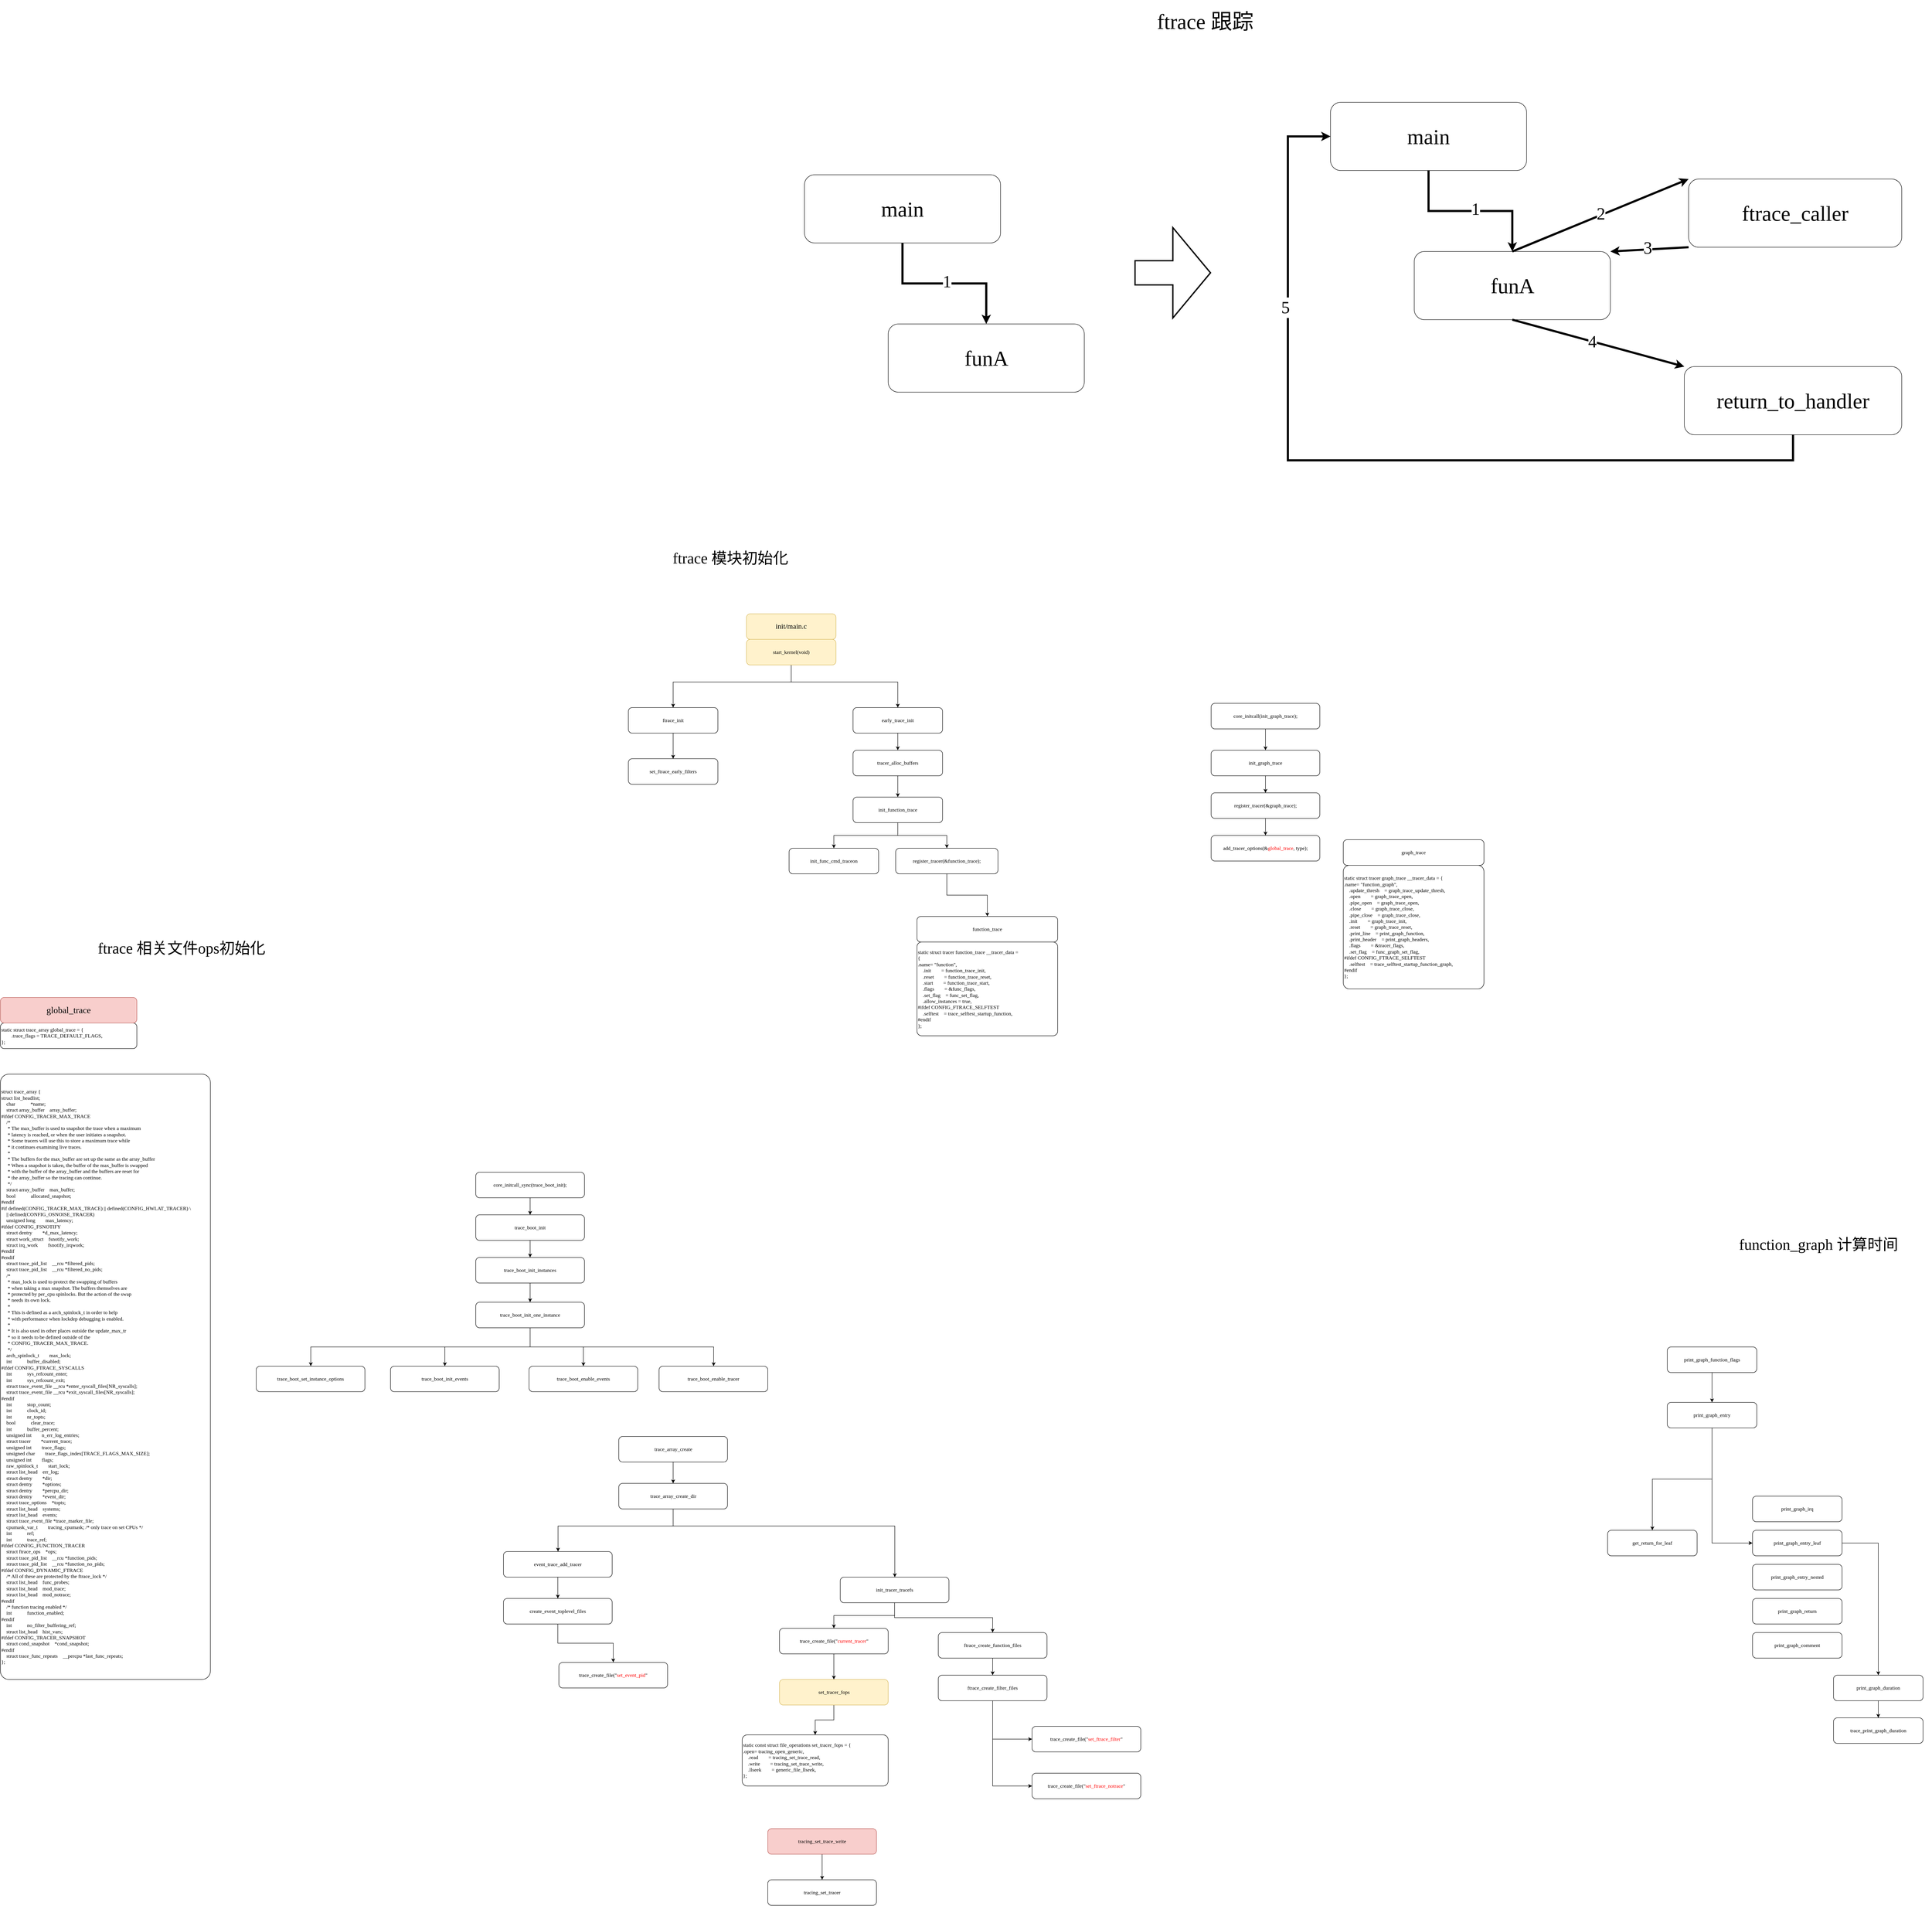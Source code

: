 <mxfile version="21.5.1" type="github">
  <diagram name="第 1 页" id="w4x_2R9_S8eYR8eUu1c0">
    <mxGraphModel dx="5708" dy="4592" grid="1" gridSize="10" guides="1" tooltips="1" connect="1" arrows="1" fold="1" page="1" pageScale="1" pageWidth="827" pageHeight="1169" math="0" shadow="0">
      <root>
        <mxCell id="0" />
        <mxCell id="1" parent="0" />
        <mxCell id="lI0yHoPdUwUrElJfoZzd-93" style="edgeStyle=orthogonalEdgeStyle;rounded=0;orthogonalLoop=1;jettySize=auto;html=1;strokeWidth=5;fontFamily=Verdana;" edge="1" source="lI0yHoPdUwUrElJfoZzd-94" target="lI0yHoPdUwUrElJfoZzd-95" parent="1">
          <mxGeometry relative="1" as="geometry" />
        </mxCell>
        <mxCell id="2c4RRyOylFPwlqXWgiFf-1" value="&lt;div&gt;trace_print_graph_duration&lt;br&gt;&lt;/div&gt;" style="rounded=1;whiteSpace=wrap;html=1;fontFamily=Verdana;" parent="1" vertex="1">
          <mxGeometry x="760" y="1330" width="210" height="60" as="geometry" />
        </mxCell>
        <mxCell id="2c4RRyOylFPwlqXWgiFf-4" style="edgeStyle=orthogonalEdgeStyle;rounded=0;orthogonalLoop=1;jettySize=auto;html=1;fontFamily=Verdana;" parent="1" source="2c4RRyOylFPwlqXWgiFf-2" target="2c4RRyOylFPwlqXWgiFf-1" edge="1">
          <mxGeometry relative="1" as="geometry" />
        </mxCell>
        <mxCell id="2c4RRyOylFPwlqXWgiFf-2" value="print_graph_duration" style="rounded=1;whiteSpace=wrap;html=1;fontFamily=Verdana;" parent="1" vertex="1">
          <mxGeometry x="760" y="1230" width="210" height="60" as="geometry" />
        </mxCell>
        <mxCell id="2c4RRyOylFPwlqXWgiFf-3" value="print_graph_irq" style="rounded=1;whiteSpace=wrap;html=1;fontFamily=Verdana;" parent="1" vertex="1">
          <mxGeometry x="570" y="810" width="210" height="60" as="geometry" />
        </mxCell>
        <mxCell id="2c4RRyOylFPwlqXWgiFf-15" style="edgeStyle=orthogonalEdgeStyle;rounded=0;orthogonalLoop=1;jettySize=auto;html=1;fontFamily=Verdana;" parent="1" source="2c4RRyOylFPwlqXWgiFf-5" target="2c4RRyOylFPwlqXWgiFf-2" edge="1">
          <mxGeometry relative="1" as="geometry">
            <Array as="points">
              <mxPoint x="865" y="920" />
            </Array>
          </mxGeometry>
        </mxCell>
        <mxCell id="2c4RRyOylFPwlqXWgiFf-5" value="print_graph_entry_leaf" style="rounded=1;whiteSpace=wrap;html=1;fontFamily=Verdana;" parent="1" vertex="1">
          <mxGeometry x="570" y="890" width="210" height="60" as="geometry" />
        </mxCell>
        <mxCell id="2c4RRyOylFPwlqXWgiFf-6" value="print_graph_entry_nested" style="rounded=1;whiteSpace=wrap;html=1;fontFamily=Verdana;" parent="1" vertex="1">
          <mxGeometry x="570" y="970" width="210" height="60" as="geometry" />
        </mxCell>
        <mxCell id="2c4RRyOylFPwlqXWgiFf-7" value="print_graph_return" style="rounded=1;whiteSpace=wrap;html=1;fontFamily=Verdana;" parent="1" vertex="1">
          <mxGeometry x="570" y="1050" width="210" height="60" as="geometry" />
        </mxCell>
        <mxCell id="2c4RRyOylFPwlqXWgiFf-8" value="print_graph_comment" style="rounded=1;whiteSpace=wrap;html=1;fontFamily=Verdana;" parent="1" vertex="1">
          <mxGeometry x="570" y="1130" width="210" height="60" as="geometry" />
        </mxCell>
        <mxCell id="2c4RRyOylFPwlqXWgiFf-13" style="edgeStyle=orthogonalEdgeStyle;rounded=0;orthogonalLoop=1;jettySize=auto;html=1;fontFamily=Verdana;" parent="1" source="2c4RRyOylFPwlqXWgiFf-9" target="2c4RRyOylFPwlqXWgiFf-10" edge="1">
          <mxGeometry relative="1" as="geometry" />
        </mxCell>
        <mxCell id="2c4RRyOylFPwlqXWgiFf-14" style="edgeStyle=orthogonalEdgeStyle;rounded=0;orthogonalLoop=1;jettySize=auto;html=1;entryX=0;entryY=0.5;entryDx=0;entryDy=0;fontFamily=Verdana;" parent="1" source="2c4RRyOylFPwlqXWgiFf-9" target="2c4RRyOylFPwlqXWgiFf-5" edge="1">
          <mxGeometry relative="1" as="geometry" />
        </mxCell>
        <mxCell id="2c4RRyOylFPwlqXWgiFf-9" value="print_graph_entry" style="rounded=1;whiteSpace=wrap;html=1;fontFamily=Verdana;" parent="1" vertex="1">
          <mxGeometry x="370" y="590" width="210" height="60" as="geometry" />
        </mxCell>
        <mxCell id="2c4RRyOylFPwlqXWgiFf-10" value="get_return_for_leaf" style="rounded=1;whiteSpace=wrap;html=1;fontFamily=Verdana;" parent="1" vertex="1">
          <mxGeometry x="230" y="890" width="210" height="60" as="geometry" />
        </mxCell>
        <mxCell id="2c4RRyOylFPwlqXWgiFf-12" style="edgeStyle=orthogonalEdgeStyle;rounded=0;orthogonalLoop=1;jettySize=auto;html=1;fontFamily=Verdana;" parent="1" source="2c4RRyOylFPwlqXWgiFf-11" target="2c4RRyOylFPwlqXWgiFf-9" edge="1">
          <mxGeometry relative="1" as="geometry" />
        </mxCell>
        <mxCell id="2c4RRyOylFPwlqXWgiFf-11" value="print_graph_function_flags" style="rounded=1;whiteSpace=wrap;html=1;fontFamily=Verdana;" parent="1" vertex="1">
          <mxGeometry x="370" y="460" width="210" height="60" as="geometry" />
        </mxCell>
        <mxCell id="lI0yHoPdUwUrElJfoZzd-84" style="edgeStyle=orthogonalEdgeStyle;rounded=0;orthogonalLoop=1;jettySize=auto;html=1;fontFamily=Verdana;" edge="1" parent="1" source="lI0yHoPdUwUrElJfoZzd-1" target="lI0yHoPdUwUrElJfoZzd-3">
          <mxGeometry relative="1" as="geometry" />
        </mxCell>
        <mxCell id="lI0yHoPdUwUrElJfoZzd-1" value="ftrace_init" style="rounded=1;whiteSpace=wrap;html=1;fontFamily=Verdana;" vertex="1" parent="1">
          <mxGeometry x="-2067" y="-1040" width="210" height="60" as="geometry" />
        </mxCell>
        <mxCell id="lI0yHoPdUwUrElJfoZzd-82" style="edgeStyle=orthogonalEdgeStyle;rounded=0;orthogonalLoop=1;jettySize=auto;html=1;fontFamily=Verdana;" edge="1" parent="1" source="lI0yHoPdUwUrElJfoZzd-2" target="lI0yHoPdUwUrElJfoZzd-1">
          <mxGeometry relative="1" as="geometry">
            <Array as="points">
              <mxPoint x="-1685" y="-1100" />
              <mxPoint x="-1962" y="-1100" />
            </Array>
          </mxGeometry>
        </mxCell>
        <mxCell id="lI0yHoPdUwUrElJfoZzd-83" style="edgeStyle=orthogonalEdgeStyle;rounded=0;orthogonalLoop=1;jettySize=auto;html=1;fontFamily=Verdana;" edge="1" parent="1" source="lI0yHoPdUwUrElJfoZzd-2" target="lI0yHoPdUwUrElJfoZzd-9">
          <mxGeometry relative="1" as="geometry">
            <Array as="points">
              <mxPoint x="-1685" y="-1100" />
              <mxPoint x="-1435" y="-1100" />
            </Array>
          </mxGeometry>
        </mxCell>
        <mxCell id="lI0yHoPdUwUrElJfoZzd-2" value="start_kernel(void)" style="rounded=1;whiteSpace=wrap;html=1;fontFamily=Verdana;fillColor=#fff2cc;strokeColor=#d6b656;" vertex="1" parent="1">
          <mxGeometry x="-1790" y="-1200" width="210" height="60" as="geometry" />
        </mxCell>
        <mxCell id="lI0yHoPdUwUrElJfoZzd-3" value="set_ftrace_early_filters" style="rounded=1;whiteSpace=wrap;html=1;fontFamily=Verdana;" vertex="1" parent="1">
          <mxGeometry x="-2067" y="-920" width="210" height="60" as="geometry" />
        </mxCell>
        <mxCell id="lI0yHoPdUwUrElJfoZzd-72" style="edgeStyle=orthogonalEdgeStyle;rounded=0;orthogonalLoop=1;jettySize=auto;html=1;fontFamily=Verdana;" edge="1" parent="1" source="lI0yHoPdUwUrElJfoZzd-5" target="lI0yHoPdUwUrElJfoZzd-8">
          <mxGeometry relative="1" as="geometry" />
        </mxCell>
        <mxCell id="lI0yHoPdUwUrElJfoZzd-73" style="edgeStyle=orthogonalEdgeStyle;rounded=0;orthogonalLoop=1;jettySize=auto;html=1;fontFamily=Verdana;" edge="1" parent="1" source="lI0yHoPdUwUrElJfoZzd-5" target="lI0yHoPdUwUrElJfoZzd-7">
          <mxGeometry relative="1" as="geometry" />
        </mxCell>
        <mxCell id="lI0yHoPdUwUrElJfoZzd-5" value="init_function_trace" style="rounded=1;whiteSpace=wrap;html=1;fontFamily=Verdana;" vertex="1" parent="1">
          <mxGeometry x="-1540" y="-830" width="210" height="60" as="geometry" />
        </mxCell>
        <mxCell id="lI0yHoPdUwUrElJfoZzd-71" style="edgeStyle=orthogonalEdgeStyle;rounded=0;orthogonalLoop=1;jettySize=auto;html=1;fontFamily=Verdana;" edge="1" parent="1" source="lI0yHoPdUwUrElJfoZzd-6" target="lI0yHoPdUwUrElJfoZzd-5">
          <mxGeometry relative="1" as="geometry" />
        </mxCell>
        <mxCell id="lI0yHoPdUwUrElJfoZzd-6" value="tracer_alloc_buffers" style="rounded=1;whiteSpace=wrap;html=1;fontFamily=Verdana;" vertex="1" parent="1">
          <mxGeometry x="-1540" y="-940" width="210" height="60" as="geometry" />
        </mxCell>
        <mxCell id="lI0yHoPdUwUrElJfoZzd-74" style="edgeStyle=orthogonalEdgeStyle;rounded=0;orthogonalLoop=1;jettySize=auto;html=1;fontFamily=Verdana;" edge="1" parent="1" source="lI0yHoPdUwUrElJfoZzd-7" target="lI0yHoPdUwUrElJfoZzd-13">
          <mxGeometry relative="1" as="geometry" />
        </mxCell>
        <mxCell id="lI0yHoPdUwUrElJfoZzd-7" value="register_tracer(&amp;amp;function_trace);" style="rounded=1;whiteSpace=wrap;html=1;fontFamily=Verdana;" vertex="1" parent="1">
          <mxGeometry x="-1440" y="-710" width="240" height="60" as="geometry" />
        </mxCell>
        <mxCell id="lI0yHoPdUwUrElJfoZzd-8" value="init_func_cmd_traceon" style="rounded=1;whiteSpace=wrap;html=1;fontFamily=Verdana;" vertex="1" parent="1">
          <mxGeometry x="-1690" y="-710" width="210" height="60" as="geometry" />
        </mxCell>
        <mxCell id="lI0yHoPdUwUrElJfoZzd-70" style="edgeStyle=orthogonalEdgeStyle;rounded=0;orthogonalLoop=1;jettySize=auto;html=1;fontFamily=Verdana;" edge="1" parent="1" source="lI0yHoPdUwUrElJfoZzd-9" target="lI0yHoPdUwUrElJfoZzd-6">
          <mxGeometry relative="1" as="geometry" />
        </mxCell>
        <mxCell id="lI0yHoPdUwUrElJfoZzd-9" value="early_trace_init" style="rounded=1;whiteSpace=wrap;html=1;fontFamily=Verdana;" vertex="1" parent="1">
          <mxGeometry x="-1540" y="-1040" width="210" height="60" as="geometry" />
        </mxCell>
        <mxCell id="lI0yHoPdUwUrElJfoZzd-10" value="init/main.c" style="rounded=1;whiteSpace=wrap;html=1;fontFamily=Verdana;fillColor=#fff2cc;strokeColor=#d6b656;fontSize=17;" vertex="1" parent="1">
          <mxGeometry x="-1790" y="-1260" width="210" height="60" as="geometry" />
        </mxCell>
        <mxCell id="lI0yHoPdUwUrElJfoZzd-11" value="&lt;div&gt;static struct tracer function_trace __tracer_data =&lt;/div&gt;&lt;div&gt;{&lt;/div&gt;&lt;div&gt;.name= &quot;function&quot;,&lt;span style=&quot;&quot;&gt;&lt;span style=&quot;white-space: pre;&quot;&gt;&amp;nbsp;&amp;nbsp;&amp;nbsp;&amp;nbsp;&lt;/span&gt;&lt;/span&gt;&lt;span style=&quot;&quot;&gt;&lt;/span&gt;&lt;/div&gt;&lt;div&gt;&lt;span style=&quot;&quot;&gt;&lt;span style=&quot;&quot;&gt;&lt;span style=&quot;white-space: pre;&quot;&gt;&amp;nbsp;&amp;nbsp;&amp;nbsp;&amp;nbsp;&lt;/span&gt;&lt;/span&gt;.init&lt;span style=&quot;&quot;&gt;&lt;span style=&quot;white-space: pre;&quot;&gt;&amp;nbsp;&amp;nbsp;&amp;nbsp;&amp;nbsp;&lt;/span&gt;&lt;span style=&quot;white-space: pre;&quot;&gt;&amp;nbsp;&amp;nbsp;&amp;nbsp;&amp;nbsp;&lt;/span&gt;&lt;/span&gt;= function_trace_init,&lt;/span&gt;&lt;/div&gt;&lt;div&gt;&lt;span style=&quot;&quot;&gt;&lt;span style=&quot;&quot;&gt;&lt;span style=&quot;white-space: pre;&quot;&gt;&amp;nbsp;&amp;nbsp;&amp;nbsp;&amp;nbsp;&lt;/span&gt;&lt;/span&gt;.reset&lt;span style=&quot;&quot;&gt;&lt;span style=&quot;white-space: pre;&quot;&gt;&amp;nbsp;&amp;nbsp;&amp;nbsp;&amp;nbsp;&lt;/span&gt;&lt;span style=&quot;white-space: pre;&quot;&gt;&amp;nbsp;&amp;nbsp;&amp;nbsp;&amp;nbsp;&lt;/span&gt;&lt;/span&gt;= function_trace_reset,&lt;/span&gt;&lt;/div&gt;&lt;div&gt;&lt;span style=&quot;&quot;&gt;&lt;span style=&quot;&quot;&gt;&lt;span style=&quot;white-space: pre;&quot;&gt;&amp;nbsp;&amp;nbsp;&amp;nbsp;&amp;nbsp;&lt;/span&gt;&lt;/span&gt;.start&lt;span style=&quot;&quot;&gt;&lt;span style=&quot;white-space: pre;&quot;&gt;&amp;nbsp;&amp;nbsp;&amp;nbsp;&amp;nbsp;&lt;/span&gt;&lt;span style=&quot;white-space: pre;&quot;&gt;&amp;nbsp;&amp;nbsp;&amp;nbsp;&amp;nbsp;&lt;/span&gt;&lt;/span&gt;= function_trace_start,&lt;/span&gt;&lt;/div&gt;&lt;div&gt;&lt;span style=&quot;&quot;&gt;&lt;span style=&quot;&quot;&gt;&lt;span style=&quot;white-space: pre;&quot;&gt;&amp;nbsp;&amp;nbsp;&amp;nbsp;&amp;nbsp;&lt;/span&gt;&lt;/span&gt;.flags&lt;span style=&quot;&quot;&gt;&lt;span style=&quot;white-space: pre;&quot;&gt;&amp;nbsp;&amp;nbsp;&amp;nbsp;&amp;nbsp;&lt;/span&gt;&lt;span style=&quot;white-space: pre;&quot;&gt;&amp;nbsp;&amp;nbsp;&amp;nbsp;&amp;nbsp;&lt;/span&gt;&lt;/span&gt;= &amp;amp;func_flags,&lt;/span&gt;&lt;/div&gt;&lt;div&gt;&lt;span style=&quot;&quot;&gt;&lt;span style=&quot;&quot;&gt;&lt;span style=&quot;white-space: pre;&quot;&gt;&amp;nbsp;&amp;nbsp;&amp;nbsp;&amp;nbsp;&lt;/span&gt;&lt;/span&gt;.set_flag&lt;span style=&quot;&quot;&gt;&lt;span style=&quot;white-space: pre;&quot;&gt;&amp;nbsp;&amp;nbsp;&amp;nbsp;&amp;nbsp;&lt;/span&gt;&lt;/span&gt;= func_set_flag,&lt;/span&gt;&lt;/div&gt;&lt;div&gt;&lt;span style=&quot;&quot;&gt;&lt;span style=&quot;&quot;&gt;&lt;span style=&quot;white-space: pre;&quot;&gt;&amp;nbsp;&amp;nbsp;&amp;nbsp;&amp;nbsp;&lt;/span&gt;&lt;/span&gt;.allow_instances = true,&lt;/span&gt;&lt;/div&gt;&lt;div&gt;#ifdef CONFIG_FTRACE_SELFTEST&lt;/div&gt;&lt;div&gt;&lt;span style=&quot;&quot;&gt;&lt;span style=&quot;&quot;&gt;&lt;span style=&quot;white-space: pre;&quot;&gt;&amp;nbsp;&amp;nbsp;&amp;nbsp;&amp;nbsp;&lt;/span&gt;&lt;/span&gt;.selftest&lt;span style=&quot;&quot;&gt;&lt;span style=&quot;white-space: pre;&quot;&gt;&amp;nbsp;&amp;nbsp;&amp;nbsp;&amp;nbsp;&lt;/span&gt;&lt;/span&gt;= trace_selftest_startup_function,&lt;/span&gt;&lt;/div&gt;&lt;div&gt;#endif&lt;/div&gt;&lt;div&gt;};&lt;/div&gt;" style="rounded=1;whiteSpace=wrap;html=1;fontFamily=Verdana;align=left;arcSize=5;" vertex="1" parent="1">
          <mxGeometry x="-1390" y="-490" width="330" height="220" as="geometry" />
        </mxCell>
        <mxCell id="lI0yHoPdUwUrElJfoZzd-12" value="&lt;div&gt;static struct tracer graph_trace __tracer_data = {&lt;/div&gt;&lt;div&gt;.name= &quot;function_graph&quot;,&lt;span style=&quot;&quot;&gt;&lt;span style=&quot;white-space: pre;&quot;&gt;&amp;nbsp;&amp;nbsp;&amp;nbsp;&amp;nbsp;&lt;/span&gt;&lt;/span&gt;&lt;span style=&quot;&quot;&gt;&lt;/span&gt;&lt;/div&gt;&lt;div&gt;&lt;span style=&quot;&quot;&gt;&lt;span style=&quot;&quot;&gt;&lt;span style=&quot;white-space: pre;&quot;&gt;&amp;nbsp;&amp;nbsp;&amp;nbsp;&amp;nbsp;&lt;/span&gt;&lt;/span&gt;.update_thresh&lt;span style=&quot;&quot;&gt;&lt;span style=&quot;white-space: pre;&quot;&gt;&amp;nbsp;&amp;nbsp;&amp;nbsp;&amp;nbsp;&lt;/span&gt;&lt;/span&gt;= graph_trace_update_thresh,&lt;/span&gt;&lt;/div&gt;&lt;div&gt;&lt;span style=&quot;&quot;&gt;&lt;span style=&quot;&quot;&gt;&lt;span style=&quot;white-space: pre;&quot;&gt;&amp;nbsp;&amp;nbsp;&amp;nbsp;&amp;nbsp;&lt;/span&gt;&lt;/span&gt;.open&lt;span style=&quot;&quot;&gt;&lt;span style=&quot;white-space: pre;&quot;&gt;&amp;nbsp;&amp;nbsp;&amp;nbsp;&amp;nbsp;&lt;/span&gt;&lt;span style=&quot;white-space: pre;&quot;&gt;&amp;nbsp;&amp;nbsp;&amp;nbsp;&amp;nbsp;&lt;/span&gt;&lt;/span&gt;= graph_trace_open,&lt;/span&gt;&lt;/div&gt;&lt;div&gt;&lt;span style=&quot;&quot;&gt;&lt;span style=&quot;&quot;&gt;&lt;span style=&quot;white-space: pre;&quot;&gt;&amp;nbsp;&amp;nbsp;&amp;nbsp;&amp;nbsp;&lt;/span&gt;&lt;/span&gt;.pipe_open&lt;span style=&quot;&quot;&gt;&lt;span style=&quot;white-space: pre;&quot;&gt;&amp;nbsp;&amp;nbsp;&amp;nbsp;&amp;nbsp;&lt;/span&gt;&lt;/span&gt;= graph_trace_open,&lt;/span&gt;&lt;/div&gt;&lt;div&gt;&lt;span style=&quot;&quot;&gt;&lt;span style=&quot;&quot;&gt;&lt;span style=&quot;white-space: pre;&quot;&gt;&amp;nbsp;&amp;nbsp;&amp;nbsp;&amp;nbsp;&lt;/span&gt;&lt;/span&gt;.close&lt;span style=&quot;&quot;&gt;&lt;span style=&quot;white-space: pre;&quot;&gt;&amp;nbsp;&amp;nbsp;&amp;nbsp;&amp;nbsp;&lt;/span&gt;&lt;span style=&quot;white-space: pre;&quot;&gt;&amp;nbsp;&amp;nbsp;&amp;nbsp;&amp;nbsp;&lt;/span&gt;&lt;/span&gt;= graph_trace_close,&lt;/span&gt;&lt;/div&gt;&lt;div&gt;&lt;span style=&quot;&quot;&gt;&lt;span style=&quot;&quot;&gt;&lt;span style=&quot;white-space: pre;&quot;&gt;&amp;nbsp;&amp;nbsp;&amp;nbsp;&amp;nbsp;&lt;/span&gt;&lt;/span&gt;.pipe_close&lt;span style=&quot;&quot;&gt;&lt;span style=&quot;white-space: pre;&quot;&gt;&amp;nbsp;&amp;nbsp;&amp;nbsp;&amp;nbsp;&lt;/span&gt;&lt;/span&gt;= graph_trace_close,&lt;/span&gt;&lt;/div&gt;&lt;div&gt;&lt;span style=&quot;&quot;&gt;&lt;span style=&quot;&quot;&gt;&lt;span style=&quot;white-space: pre;&quot;&gt;&amp;nbsp;&amp;nbsp;&amp;nbsp;&amp;nbsp;&lt;/span&gt;&lt;/span&gt;.init&lt;span style=&quot;&quot;&gt;&lt;span style=&quot;white-space: pre;&quot;&gt;&amp;nbsp;&amp;nbsp;&amp;nbsp;&amp;nbsp;&lt;/span&gt;&lt;span style=&quot;white-space: pre;&quot;&gt;&amp;nbsp;&amp;nbsp;&amp;nbsp;&amp;nbsp;&lt;/span&gt;&lt;/span&gt;= graph_trace_init,&lt;/span&gt;&lt;/div&gt;&lt;div&gt;&lt;span style=&quot;&quot;&gt;&lt;span style=&quot;&quot;&gt;&lt;span style=&quot;white-space: pre;&quot;&gt;&amp;nbsp;&amp;nbsp;&amp;nbsp;&amp;nbsp;&lt;/span&gt;&lt;/span&gt;.reset&lt;span style=&quot;&quot;&gt;&lt;span style=&quot;white-space: pre;&quot;&gt;&amp;nbsp;&amp;nbsp;&amp;nbsp;&amp;nbsp;&lt;/span&gt;&lt;span style=&quot;white-space: pre;&quot;&gt;&amp;nbsp;&amp;nbsp;&amp;nbsp;&amp;nbsp;&lt;/span&gt;&lt;/span&gt;= graph_trace_reset,&lt;/span&gt;&lt;/div&gt;&lt;div&gt;&lt;span style=&quot;&quot;&gt;&lt;span style=&quot;&quot;&gt;&lt;span style=&quot;white-space: pre;&quot;&gt;&amp;nbsp;&amp;nbsp;&amp;nbsp;&amp;nbsp;&lt;/span&gt;&lt;/span&gt;.print_line&lt;span style=&quot;&quot;&gt;&lt;span style=&quot;white-space: pre;&quot;&gt;&amp;nbsp;&amp;nbsp;&amp;nbsp;&amp;nbsp;&lt;/span&gt;&lt;/span&gt;= print_graph_function,&lt;/span&gt;&lt;/div&gt;&lt;div&gt;&lt;span style=&quot;&quot;&gt;&lt;span style=&quot;&quot;&gt;&lt;span style=&quot;white-space: pre;&quot;&gt;&amp;nbsp;&amp;nbsp;&amp;nbsp;&amp;nbsp;&lt;/span&gt;&lt;/span&gt;.print_header&lt;span style=&quot;&quot;&gt;&lt;span style=&quot;white-space: pre;&quot;&gt;&amp;nbsp;&amp;nbsp;&amp;nbsp;&amp;nbsp;&lt;/span&gt;&lt;/span&gt;= print_graph_headers,&lt;/span&gt;&lt;/div&gt;&lt;div&gt;&lt;span style=&quot;&quot;&gt;&lt;span style=&quot;&quot;&gt;&lt;span style=&quot;white-space: pre;&quot;&gt;&amp;nbsp;&amp;nbsp;&amp;nbsp;&amp;nbsp;&lt;/span&gt;&lt;/span&gt;.flags&lt;span style=&quot;&quot;&gt;&lt;span style=&quot;white-space: pre;&quot;&gt;&amp;nbsp;&amp;nbsp;&amp;nbsp;&amp;nbsp;&lt;/span&gt;&lt;span style=&quot;white-space: pre;&quot;&gt;&amp;nbsp;&amp;nbsp;&amp;nbsp;&amp;nbsp;&lt;/span&gt;&lt;/span&gt;= &amp;amp;tracer_flags,&lt;/span&gt;&lt;/div&gt;&lt;div&gt;&lt;span style=&quot;&quot;&gt;&lt;span style=&quot;&quot;&gt;&lt;span style=&quot;white-space: pre;&quot;&gt;&amp;nbsp;&amp;nbsp;&amp;nbsp;&amp;nbsp;&lt;/span&gt;&lt;/span&gt;.set_flag&lt;span style=&quot;&quot;&gt;&lt;span style=&quot;white-space: pre;&quot;&gt;&amp;nbsp;&amp;nbsp;&amp;nbsp;&amp;nbsp;&lt;/span&gt;&lt;/span&gt;= func_graph_set_flag,&lt;/span&gt;&lt;/div&gt;&lt;div&gt;#ifdef CONFIG_FTRACE_SELFTEST&lt;/div&gt;&lt;div&gt;&lt;span style=&quot;&quot;&gt;&lt;span style=&quot;&quot;&gt;&lt;span style=&quot;white-space: pre;&quot;&gt;&amp;nbsp;&amp;nbsp;&amp;nbsp;&amp;nbsp;&lt;/span&gt;&lt;/span&gt;.selftest&lt;span style=&quot;&quot;&gt;&lt;span style=&quot;white-space: pre;&quot;&gt;&amp;nbsp;&amp;nbsp;&amp;nbsp;&amp;nbsp;&lt;/span&gt;&lt;/span&gt;= trace_selftest_startup_function_graph,&lt;/span&gt;&lt;/div&gt;&lt;div&gt;#endif&lt;/div&gt;&lt;div&gt;};&lt;/div&gt;" style="rounded=1;whiteSpace=wrap;html=1;fontFamily=Verdana;align=left;arcSize=5;" vertex="1" parent="1">
          <mxGeometry x="-390" y="-670" width="330" height="290" as="geometry" />
        </mxCell>
        <mxCell id="lI0yHoPdUwUrElJfoZzd-13" value="function_trace" style="rounded=1;whiteSpace=wrap;html=1;fontFamily=Verdana;" vertex="1" parent="1">
          <mxGeometry x="-1390" y="-550" width="330" height="60" as="geometry" />
        </mxCell>
        <mxCell id="lI0yHoPdUwUrElJfoZzd-14" value="graph_trace" style="rounded=1;whiteSpace=wrap;html=1;fontFamily=Verdana;" vertex="1" parent="1">
          <mxGeometry x="-390" y="-730" width="330" height="60" as="geometry" />
        </mxCell>
        <mxCell id="lI0yHoPdUwUrElJfoZzd-78" style="edgeStyle=orthogonalEdgeStyle;rounded=0;orthogonalLoop=1;jettySize=auto;html=1;fontFamily=Verdana;" edge="1" parent="1" source="lI0yHoPdUwUrElJfoZzd-15" target="lI0yHoPdUwUrElJfoZzd-18">
          <mxGeometry relative="1" as="geometry" />
        </mxCell>
        <mxCell id="lI0yHoPdUwUrElJfoZzd-15" value="register_tracer(&amp;amp;graph_trace);" style="rounded=1;whiteSpace=wrap;html=1;fontFamily=Verdana;" vertex="1" parent="1">
          <mxGeometry x="-700" y="-840" width="255" height="60" as="geometry" />
        </mxCell>
        <mxCell id="lI0yHoPdUwUrElJfoZzd-77" style="edgeStyle=orthogonalEdgeStyle;rounded=0;orthogonalLoop=1;jettySize=auto;html=1;fontFamily=Verdana;" edge="1" parent="1" source="lI0yHoPdUwUrElJfoZzd-16" target="lI0yHoPdUwUrElJfoZzd-15">
          <mxGeometry relative="1" as="geometry" />
        </mxCell>
        <mxCell id="lI0yHoPdUwUrElJfoZzd-16" value="init_graph_trace" style="rounded=1;whiteSpace=wrap;html=1;fontFamily=Verdana;" vertex="1" parent="1">
          <mxGeometry x="-700" y="-940" width="255" height="60" as="geometry" />
        </mxCell>
        <mxCell id="lI0yHoPdUwUrElJfoZzd-76" style="edgeStyle=orthogonalEdgeStyle;rounded=0;orthogonalLoop=1;jettySize=auto;html=1;fontFamily=Verdana;" edge="1" parent="1" source="lI0yHoPdUwUrElJfoZzd-17" target="lI0yHoPdUwUrElJfoZzd-16">
          <mxGeometry relative="1" as="geometry" />
        </mxCell>
        <mxCell id="lI0yHoPdUwUrElJfoZzd-17" value="core_initcall(init_graph_trace);" style="rounded=1;whiteSpace=wrap;html=1;fontFamily=Verdana;" vertex="1" parent="1">
          <mxGeometry x="-700" y="-1050" width="255" height="60" as="geometry" />
        </mxCell>
        <mxCell id="lI0yHoPdUwUrElJfoZzd-18" value="add_tracer_options(&amp;amp;&lt;font color=&quot;#ff0000&quot;&gt;global_trace&lt;/font&gt;, type);" style="rounded=1;whiteSpace=wrap;html=1;fontFamily=Verdana;" vertex="1" parent="1">
          <mxGeometry x="-700" y="-740" width="255" height="60" as="geometry" />
        </mxCell>
        <mxCell id="lI0yHoPdUwUrElJfoZzd-47" style="edgeStyle=orthogonalEdgeStyle;rounded=0;orthogonalLoop=1;jettySize=auto;html=1;fontFamily=Verdana;" edge="1" parent="1" source="lI0yHoPdUwUrElJfoZzd-19" target="lI0yHoPdUwUrElJfoZzd-26">
          <mxGeometry relative="1" as="geometry" />
        </mxCell>
        <mxCell id="lI0yHoPdUwUrElJfoZzd-48" style="edgeStyle=orthogonalEdgeStyle;rounded=0;orthogonalLoop=1;jettySize=auto;html=1;fontFamily=Verdana;" edge="1" parent="1" source="lI0yHoPdUwUrElJfoZzd-19" target="lI0yHoPdUwUrElJfoZzd-29">
          <mxGeometry relative="1" as="geometry" />
        </mxCell>
        <mxCell id="lI0yHoPdUwUrElJfoZzd-19" value="init_tracer_tracefs" style="rounded=1;whiteSpace=wrap;html=1;fontFamily=Verdana;" vertex="1" parent="1">
          <mxGeometry x="-1570" y="1000" width="255" height="60" as="geometry" />
        </mxCell>
        <mxCell id="lI0yHoPdUwUrElJfoZzd-45" style="edgeStyle=orthogonalEdgeStyle;rounded=0;orthogonalLoop=1;jettySize=auto;html=1;fontFamily=Verdana;" edge="1" parent="1" source="lI0yHoPdUwUrElJfoZzd-21" target="lI0yHoPdUwUrElJfoZzd-22">
          <mxGeometry relative="1" as="geometry" />
        </mxCell>
        <mxCell id="lI0yHoPdUwUrElJfoZzd-21" value="create_event_toplevel_files" style="rounded=1;whiteSpace=wrap;html=1;fontFamily=Verdana;" vertex="1" parent="1">
          <mxGeometry x="-2360" y="1050" width="255" height="60" as="geometry" />
        </mxCell>
        <mxCell id="lI0yHoPdUwUrElJfoZzd-22" value="trace_create_file(&quot;&lt;font color=&quot;#ff0000&quot;&gt;set_event_pid&lt;/font&gt;&quot;" style="rounded=1;whiteSpace=wrap;html=1;fontFamily=Verdana;" vertex="1" parent="1">
          <mxGeometry x="-2230" y="1200" width="255" height="60" as="geometry" />
        </mxCell>
        <mxCell id="lI0yHoPdUwUrElJfoZzd-23" value="trace_create_file(&quot;&lt;font color=&quot;#ff0000&quot;&gt;set_ftrace_notrace&lt;/font&gt;&quot;" style="rounded=1;whiteSpace=wrap;html=1;fontFamily=Verdana;" vertex="1" parent="1">
          <mxGeometry x="-1120" y="1460" width="255" height="60" as="geometry" />
        </mxCell>
        <mxCell id="lI0yHoPdUwUrElJfoZzd-52" style="edgeStyle=orthogonalEdgeStyle;rounded=0;orthogonalLoop=1;jettySize=auto;html=1;entryX=0;entryY=0.5;entryDx=0;entryDy=0;fontFamily=Verdana;" edge="1" parent="1" source="lI0yHoPdUwUrElJfoZzd-24" target="lI0yHoPdUwUrElJfoZzd-25">
          <mxGeometry relative="1" as="geometry" />
        </mxCell>
        <mxCell id="lI0yHoPdUwUrElJfoZzd-53" style="edgeStyle=orthogonalEdgeStyle;rounded=0;orthogonalLoop=1;jettySize=auto;html=1;entryX=0;entryY=0.5;entryDx=0;entryDy=0;fontFamily=Verdana;" edge="1" parent="1" source="lI0yHoPdUwUrElJfoZzd-24" target="lI0yHoPdUwUrElJfoZzd-23">
          <mxGeometry relative="1" as="geometry" />
        </mxCell>
        <mxCell id="lI0yHoPdUwUrElJfoZzd-24" value="ftrace_create_filter_files" style="rounded=1;whiteSpace=wrap;html=1;fontFamily=Verdana;" vertex="1" parent="1">
          <mxGeometry x="-1340" y="1230" width="255" height="60" as="geometry" />
        </mxCell>
        <mxCell id="lI0yHoPdUwUrElJfoZzd-25" value="trace_create_file(&quot;&lt;font color=&quot;#ff0000&quot;&gt;set_ftrace_filter&lt;/font&gt;&quot;" style="rounded=1;whiteSpace=wrap;html=1;fontFamily=Verdana;" vertex="1" parent="1">
          <mxGeometry x="-1120" y="1350" width="255" height="60" as="geometry" />
        </mxCell>
        <mxCell id="lI0yHoPdUwUrElJfoZzd-57" style="edgeStyle=orthogonalEdgeStyle;rounded=0;orthogonalLoop=1;jettySize=auto;html=1;fontFamily=Verdana;" edge="1" parent="1" source="lI0yHoPdUwUrElJfoZzd-26" target="lI0yHoPdUwUrElJfoZzd-56">
          <mxGeometry relative="1" as="geometry" />
        </mxCell>
        <mxCell id="lI0yHoPdUwUrElJfoZzd-26" value="trace_create_file(&quot;&lt;font color=&quot;#ff0000&quot;&gt;current_tracer&lt;/font&gt;&quot;" style="rounded=1;whiteSpace=wrap;html=1;fontFamily=Verdana;" vertex="1" parent="1">
          <mxGeometry x="-1712.5" y="1120" width="255" height="60" as="geometry" />
        </mxCell>
        <mxCell id="lI0yHoPdUwUrElJfoZzd-44" style="edgeStyle=orthogonalEdgeStyle;rounded=0;orthogonalLoop=1;jettySize=auto;html=1;entryX=0.5;entryY=0;entryDx=0;entryDy=0;fontFamily=Verdana;" edge="1" parent="1" source="lI0yHoPdUwUrElJfoZzd-27" target="lI0yHoPdUwUrElJfoZzd-21">
          <mxGeometry relative="1" as="geometry" />
        </mxCell>
        <mxCell id="lI0yHoPdUwUrElJfoZzd-27" value="event_trace_add_tracer" style="rounded=1;whiteSpace=wrap;html=1;fontFamily=Verdana;" vertex="1" parent="1">
          <mxGeometry x="-2360" y="940" width="255" height="60" as="geometry" />
        </mxCell>
        <mxCell id="lI0yHoPdUwUrElJfoZzd-43" style="edgeStyle=orthogonalEdgeStyle;rounded=0;orthogonalLoop=1;jettySize=auto;html=1;fontFamily=Verdana;" edge="1" parent="1" source="lI0yHoPdUwUrElJfoZzd-28" target="lI0yHoPdUwUrElJfoZzd-27">
          <mxGeometry relative="1" as="geometry">
            <Array as="points">
              <mxPoint x="-1962" y="880" />
              <mxPoint x="-2232" y="880" />
            </Array>
          </mxGeometry>
        </mxCell>
        <mxCell id="lI0yHoPdUwUrElJfoZzd-46" style="edgeStyle=orthogonalEdgeStyle;rounded=0;orthogonalLoop=1;jettySize=auto;html=1;fontFamily=Verdana;" edge="1" parent="1" source="lI0yHoPdUwUrElJfoZzd-28" target="lI0yHoPdUwUrElJfoZzd-19">
          <mxGeometry relative="1" as="geometry">
            <Array as="points">
              <mxPoint x="-1962" y="880" />
              <mxPoint x="-1442" y="880" />
            </Array>
          </mxGeometry>
        </mxCell>
        <mxCell id="lI0yHoPdUwUrElJfoZzd-28" value="trace_array_create_dir" style="rounded=1;whiteSpace=wrap;html=1;fontFamily=Verdana;" vertex="1" parent="1">
          <mxGeometry x="-2089.5" y="780" width="255" height="60" as="geometry" />
        </mxCell>
        <mxCell id="lI0yHoPdUwUrElJfoZzd-50" style="edgeStyle=orthogonalEdgeStyle;rounded=0;orthogonalLoop=1;jettySize=auto;html=1;fontFamily=Verdana;" edge="1" parent="1" source="lI0yHoPdUwUrElJfoZzd-29" target="lI0yHoPdUwUrElJfoZzd-24">
          <mxGeometry relative="1" as="geometry" />
        </mxCell>
        <mxCell id="lI0yHoPdUwUrElJfoZzd-29" value="ftrace_create_function_files" style="rounded=1;whiteSpace=wrap;html=1;fontFamily=Verdana;" vertex="1" parent="1">
          <mxGeometry x="-1340" y="1130" width="255" height="60" as="geometry" />
        </mxCell>
        <mxCell id="lI0yHoPdUwUrElJfoZzd-42" style="edgeStyle=orthogonalEdgeStyle;rounded=0;orthogonalLoop=1;jettySize=auto;html=1;fontFamily=Verdana;" edge="1" parent="1" source="lI0yHoPdUwUrElJfoZzd-31" target="lI0yHoPdUwUrElJfoZzd-28">
          <mxGeometry relative="1" as="geometry" />
        </mxCell>
        <mxCell id="lI0yHoPdUwUrElJfoZzd-31" value="trace_array_create" style="rounded=1;whiteSpace=wrap;html=1;fontFamily=Verdana;" vertex="1" parent="1">
          <mxGeometry x="-2089.5" y="670" width="255" height="60" as="geometry" />
        </mxCell>
        <mxCell id="lI0yHoPdUwUrElJfoZzd-65" style="edgeStyle=orthogonalEdgeStyle;rounded=0;orthogonalLoop=1;jettySize=auto;html=1;fontFamily=Verdana;" edge="1" parent="1" source="lI0yHoPdUwUrElJfoZzd-33" target="lI0yHoPdUwUrElJfoZzd-36">
          <mxGeometry relative="1" as="geometry" />
        </mxCell>
        <mxCell id="lI0yHoPdUwUrElJfoZzd-33" value="trace_boot_init_instances" style="rounded=1;whiteSpace=wrap;html=1;fontFamily=Verdana;" vertex="1" parent="1">
          <mxGeometry x="-2425" y="250" width="255" height="60" as="geometry" />
        </mxCell>
        <mxCell id="lI0yHoPdUwUrElJfoZzd-64" style="edgeStyle=orthogonalEdgeStyle;rounded=0;orthogonalLoop=1;jettySize=auto;html=1;fontFamily=Verdana;" edge="1" parent="1" source="lI0yHoPdUwUrElJfoZzd-34" target="lI0yHoPdUwUrElJfoZzd-33">
          <mxGeometry relative="1" as="geometry" />
        </mxCell>
        <mxCell id="lI0yHoPdUwUrElJfoZzd-34" value="trace_boot_init" style="rounded=1;whiteSpace=wrap;html=1;fontFamily=Verdana;" vertex="1" parent="1">
          <mxGeometry x="-2425" y="150" width="255" height="60" as="geometry" />
        </mxCell>
        <mxCell id="lI0yHoPdUwUrElJfoZzd-63" style="edgeStyle=orthogonalEdgeStyle;rounded=0;orthogonalLoop=1;jettySize=auto;html=1;fontFamily=Verdana;" edge="1" parent="1" source="lI0yHoPdUwUrElJfoZzd-35" target="lI0yHoPdUwUrElJfoZzd-34">
          <mxGeometry relative="1" as="geometry" />
        </mxCell>
        <mxCell id="lI0yHoPdUwUrElJfoZzd-35" value="core_initcall_sync(trace_boot_init);" style="rounded=1;whiteSpace=wrap;html=1;fontFamily=Verdana;" vertex="1" parent="1">
          <mxGeometry x="-2425" y="50" width="255" height="60" as="geometry" />
        </mxCell>
        <mxCell id="lI0yHoPdUwUrElJfoZzd-66" style="edgeStyle=orthogonalEdgeStyle;rounded=0;orthogonalLoop=1;jettySize=auto;html=1;fontFamily=Verdana;" edge="1" parent="1" source="lI0yHoPdUwUrElJfoZzd-36" target="lI0yHoPdUwUrElJfoZzd-38">
          <mxGeometry relative="1" as="geometry">
            <Array as="points">
              <mxPoint x="-2297" y="460" />
              <mxPoint x="-2812" y="460" />
            </Array>
          </mxGeometry>
        </mxCell>
        <mxCell id="lI0yHoPdUwUrElJfoZzd-67" style="edgeStyle=orthogonalEdgeStyle;rounded=0;orthogonalLoop=1;jettySize=auto;html=1;fontFamily=Verdana;" edge="1" parent="1" source="lI0yHoPdUwUrElJfoZzd-36" target="lI0yHoPdUwUrElJfoZzd-39">
          <mxGeometry relative="1" as="geometry" />
        </mxCell>
        <mxCell id="lI0yHoPdUwUrElJfoZzd-68" style="edgeStyle=orthogonalEdgeStyle;rounded=0;orthogonalLoop=1;jettySize=auto;html=1;fontFamily=Verdana;" edge="1" parent="1" source="lI0yHoPdUwUrElJfoZzd-36" target="lI0yHoPdUwUrElJfoZzd-40">
          <mxGeometry relative="1" as="geometry" />
        </mxCell>
        <mxCell id="lI0yHoPdUwUrElJfoZzd-69" style="edgeStyle=orthogonalEdgeStyle;rounded=0;orthogonalLoop=1;jettySize=auto;html=1;fontFamily=Verdana;" edge="1" parent="1" source="lI0yHoPdUwUrElJfoZzd-36" target="lI0yHoPdUwUrElJfoZzd-41">
          <mxGeometry relative="1" as="geometry">
            <Array as="points">
              <mxPoint x="-2297" y="460" />
              <mxPoint x="-1867" y="460" />
            </Array>
          </mxGeometry>
        </mxCell>
        <mxCell id="lI0yHoPdUwUrElJfoZzd-36" value="trace_boot_init_one_instance" style="rounded=1;whiteSpace=wrap;html=1;fontFamily=Verdana;" vertex="1" parent="1">
          <mxGeometry x="-2425" y="355" width="255" height="60" as="geometry" />
        </mxCell>
        <mxCell id="lI0yHoPdUwUrElJfoZzd-38" value="trace_boot_set_instance_options" style="rounded=1;whiteSpace=wrap;html=1;fontFamily=Verdana;" vertex="1" parent="1">
          <mxGeometry x="-2940" y="505" width="255" height="60" as="geometry" />
        </mxCell>
        <mxCell id="lI0yHoPdUwUrElJfoZzd-39" value="trace_boot_init_events" style="rounded=1;whiteSpace=wrap;html=1;fontFamily=Verdana;" vertex="1" parent="1">
          <mxGeometry x="-2625" y="505" width="255" height="60" as="geometry" />
        </mxCell>
        <mxCell id="lI0yHoPdUwUrElJfoZzd-40" value="trace_boot_enable_events" style="rounded=1;whiteSpace=wrap;html=1;fontFamily=Verdana;" vertex="1" parent="1">
          <mxGeometry x="-2300" y="505" width="255" height="60" as="geometry" />
        </mxCell>
        <mxCell id="lI0yHoPdUwUrElJfoZzd-41" value="trace_boot_enable_tracer" style="rounded=1;whiteSpace=wrap;html=1;fontFamily=Verdana;" vertex="1" parent="1">
          <mxGeometry x="-1995" y="505" width="255" height="60" as="geometry" />
        </mxCell>
        <mxCell id="lI0yHoPdUwUrElJfoZzd-54" value="&lt;div&gt;static const struct file_operations set_tracer_fops = {&lt;/div&gt;&lt;div&gt;.open= tracing_open_generic,&lt;span style=&quot;&quot;&gt;&lt;span style=&quot;white-space: pre;&quot;&gt;&amp;nbsp;&amp;nbsp;&amp;nbsp;&amp;nbsp;&lt;/span&gt;&lt;/span&gt;&lt;span style=&quot;&quot;&gt;&lt;/span&gt;&lt;/div&gt;&lt;div&gt;&lt;span style=&quot;&quot;&gt;&lt;span style=&quot;&quot;&gt;&lt;span style=&quot;white-space: pre;&quot;&gt;&amp;nbsp;&amp;nbsp;&amp;nbsp;&amp;nbsp;&lt;/span&gt;&lt;/span&gt;.read&lt;span style=&quot;&quot;&gt;&lt;span style=&quot;white-space: pre;&quot;&gt;&amp;nbsp;&amp;nbsp;&amp;nbsp;&amp;nbsp;&lt;/span&gt;&lt;span style=&quot;white-space: pre;&quot;&gt;&amp;nbsp;&amp;nbsp;&amp;nbsp;&amp;nbsp;&lt;/span&gt;&lt;/span&gt;= tracing_set_trace_read,&lt;/span&gt;&lt;/div&gt;&lt;div&gt;&lt;span style=&quot;&quot;&gt;&lt;span style=&quot;&quot;&gt;&lt;span style=&quot;white-space: pre;&quot;&gt;&amp;nbsp;&amp;nbsp;&amp;nbsp;&amp;nbsp;&lt;/span&gt;&lt;/span&gt;.write&lt;span style=&quot;&quot;&gt;&lt;span style=&quot;white-space: pre;&quot;&gt;&amp;nbsp;&amp;nbsp;&amp;nbsp;&amp;nbsp;&lt;/span&gt;&lt;span style=&quot;white-space: pre;&quot;&gt;&amp;nbsp;&amp;nbsp;&amp;nbsp;&amp;nbsp;&lt;/span&gt;&lt;/span&gt;= tracing_set_trace_write,&lt;/span&gt;&lt;/div&gt;&lt;div&gt;&lt;span style=&quot;&quot;&gt;&lt;span style=&quot;&quot;&gt;&lt;span style=&quot;white-space: pre;&quot;&gt;&amp;nbsp;&amp;nbsp;&amp;nbsp;&amp;nbsp;&lt;/span&gt;&lt;/span&gt;.llseek&lt;span style=&quot;&quot;&gt;&lt;span style=&quot;white-space: pre;&quot;&gt;&amp;nbsp;&amp;nbsp;&amp;nbsp;&amp;nbsp;&lt;/span&gt;&lt;span style=&quot;white-space: pre;&quot;&gt;&amp;nbsp;&amp;nbsp;&amp;nbsp;&amp;nbsp;&lt;/span&gt;&lt;/span&gt;= generic_file_llseek,&lt;/span&gt;&lt;/div&gt;&lt;div&gt;};&lt;/div&gt;" style="rounded=1;whiteSpace=wrap;html=1;fontFamily=Verdana;align=left;arcSize=10;" vertex="1" parent="1">
          <mxGeometry x="-1800" y="1370" width="342.5" height="120" as="geometry" />
        </mxCell>
        <mxCell id="lI0yHoPdUwUrElJfoZzd-58" style="edgeStyle=orthogonalEdgeStyle;rounded=0;orthogonalLoop=1;jettySize=auto;html=1;fontFamily=Verdana;" edge="1" parent="1" source="lI0yHoPdUwUrElJfoZzd-56" target="lI0yHoPdUwUrElJfoZzd-54">
          <mxGeometry relative="1" as="geometry" />
        </mxCell>
        <mxCell id="lI0yHoPdUwUrElJfoZzd-56" value="set_tracer_fops" style="rounded=1;whiteSpace=wrap;html=1;fontFamily=Verdana;fillColor=#fff2cc;strokeColor=#d6b656;" vertex="1" parent="1">
          <mxGeometry x="-1712.5" y="1240" width="255" height="60" as="geometry" />
        </mxCell>
        <mxCell id="lI0yHoPdUwUrElJfoZzd-81" style="edgeStyle=orthogonalEdgeStyle;rounded=0;orthogonalLoop=1;jettySize=auto;html=1;fontFamily=Verdana;" edge="1" parent="1" source="lI0yHoPdUwUrElJfoZzd-60" target="lI0yHoPdUwUrElJfoZzd-61">
          <mxGeometry relative="1" as="geometry" />
        </mxCell>
        <mxCell id="lI0yHoPdUwUrElJfoZzd-60" value="tracing_set_trace_write" style="rounded=1;whiteSpace=wrap;html=1;fontFamily=Verdana;fillColor=#f8cecc;strokeColor=#b85450;" vertex="1" parent="1">
          <mxGeometry x="-1740" y="1590" width="255" height="60" as="geometry" />
        </mxCell>
        <mxCell id="lI0yHoPdUwUrElJfoZzd-61" value="tracing_set_tracer" style="rounded=1;whiteSpace=wrap;html=1;fontFamily=Verdana;" vertex="1" parent="1">
          <mxGeometry x="-1740" y="1710" width="255" height="60" as="geometry" />
        </mxCell>
        <mxCell id="lI0yHoPdUwUrElJfoZzd-62" value="&lt;div&gt;struct trace_array {&lt;/div&gt;&lt;div&gt;struct list_headlist;&lt;span style=&quot;&quot;&gt;&lt;span style=&quot;white-space: pre;&quot;&gt;&amp;nbsp;&amp;nbsp;&amp;nbsp;&amp;nbsp;&lt;/span&gt;&lt;/span&gt;&lt;span style=&quot;&quot;&gt;&lt;/span&gt;&lt;/div&gt;&lt;div&gt;&lt;span style=&quot;&quot;&gt;&lt;span style=&quot;&quot;&gt;&lt;span style=&quot;white-space: pre;&quot;&gt;&amp;nbsp;&amp;nbsp;&amp;nbsp;&amp;nbsp;&lt;/span&gt;&lt;/span&gt;char&lt;span style=&quot;&quot;&gt;&lt;span style=&quot;white-space: pre;&quot;&gt;&amp;nbsp;&amp;nbsp;&amp;nbsp;&amp;nbsp;&lt;/span&gt;&lt;span style=&quot;white-space: pre;&quot;&gt;&amp;nbsp;&amp;nbsp;&amp;nbsp;&amp;nbsp;&lt;/span&gt;&lt;span style=&quot;white-space: pre;&quot;&gt;&amp;nbsp;&amp;nbsp;&amp;nbsp;&amp;nbsp;&lt;/span&gt;&lt;/span&gt;*name;&lt;/span&gt;&lt;/div&gt;&lt;div&gt;&lt;span style=&quot;&quot;&gt;&lt;span style=&quot;&quot;&gt;&lt;span style=&quot;white-space: pre;&quot;&gt;&amp;nbsp;&amp;nbsp;&amp;nbsp;&amp;nbsp;&lt;/span&gt;&lt;/span&gt;struct array_buffer&lt;span style=&quot;&quot;&gt;&lt;span style=&quot;white-space: pre;&quot;&gt;&amp;nbsp;&amp;nbsp;&amp;nbsp;&amp;nbsp;&lt;/span&gt;&lt;/span&gt;array_buffer;&lt;/span&gt;&lt;/div&gt;&lt;div&gt;#ifdef CONFIG_TRACER_MAX_TRACE&lt;/div&gt;&lt;div&gt;&lt;span style=&quot;&quot;&gt;&lt;span style=&quot;&quot;&gt;&lt;span style=&quot;white-space: pre;&quot;&gt;&amp;nbsp;&amp;nbsp;&amp;nbsp;&amp;nbsp;&lt;/span&gt;&lt;/span&gt;/*&lt;/span&gt;&lt;/div&gt;&lt;div&gt;&lt;span style=&quot;&quot;&gt;&lt;span style=&quot;&quot;&gt;&lt;span style=&quot;white-space: pre;&quot;&gt;&amp;nbsp;&amp;nbsp;&amp;nbsp;&amp;nbsp;&lt;/span&gt;&lt;/span&gt; * The max_buffer is used to snapshot the trace when a maximum&lt;/span&gt;&lt;/div&gt;&lt;div&gt;&lt;span style=&quot;&quot;&gt;&lt;span style=&quot;&quot;&gt;&lt;span style=&quot;white-space: pre;&quot;&gt;&amp;nbsp;&amp;nbsp;&amp;nbsp;&amp;nbsp;&lt;/span&gt;&lt;/span&gt; * latency is reached, or when the user initiates a snapshot.&lt;/span&gt;&lt;/div&gt;&lt;div&gt;&lt;span style=&quot;&quot;&gt;&lt;span style=&quot;&quot;&gt;&lt;span style=&quot;white-space: pre;&quot;&gt;&amp;nbsp;&amp;nbsp;&amp;nbsp;&amp;nbsp;&lt;/span&gt;&lt;/span&gt; * Some tracers will use this to store a maximum trace while&lt;/span&gt;&lt;/div&gt;&lt;div&gt;&lt;span style=&quot;&quot;&gt;&lt;span style=&quot;&quot;&gt;&lt;span style=&quot;white-space: pre;&quot;&gt;&amp;nbsp;&amp;nbsp;&amp;nbsp;&amp;nbsp;&lt;/span&gt;&lt;/span&gt; * it continues examining live traces.&lt;/span&gt;&lt;/div&gt;&lt;div&gt;&lt;span style=&quot;&quot;&gt;&lt;span style=&quot;&quot;&gt;&lt;span style=&quot;white-space: pre;&quot;&gt;&amp;nbsp;&amp;nbsp;&amp;nbsp;&amp;nbsp;&lt;/span&gt;&lt;/span&gt; *&lt;/span&gt;&lt;/div&gt;&lt;div&gt;&lt;span style=&quot;&quot;&gt;&lt;span style=&quot;&quot;&gt;&lt;span style=&quot;white-space: pre;&quot;&gt;&amp;nbsp;&amp;nbsp;&amp;nbsp;&amp;nbsp;&lt;/span&gt;&lt;/span&gt; * The buffers for the max_buffer are set up the same as the array_buffer&lt;/span&gt;&lt;/div&gt;&lt;div&gt;&lt;span style=&quot;&quot;&gt;&lt;span style=&quot;&quot;&gt;&lt;span style=&quot;white-space: pre;&quot;&gt;&amp;nbsp;&amp;nbsp;&amp;nbsp;&amp;nbsp;&lt;/span&gt;&lt;/span&gt; * When a snapshot is taken, the buffer of the max_buffer is swapped&lt;/span&gt;&lt;/div&gt;&lt;div&gt;&lt;span style=&quot;&quot;&gt;&lt;span style=&quot;&quot;&gt;&lt;span style=&quot;white-space: pre;&quot;&gt;&amp;nbsp;&amp;nbsp;&amp;nbsp;&amp;nbsp;&lt;/span&gt;&lt;/span&gt; * with the buffer of the array_buffer and the buffers are reset for&lt;/span&gt;&lt;/div&gt;&lt;div&gt;&lt;span style=&quot;&quot;&gt;&lt;span style=&quot;&quot;&gt;&lt;span style=&quot;white-space: pre;&quot;&gt;&amp;nbsp;&amp;nbsp;&amp;nbsp;&amp;nbsp;&lt;/span&gt;&lt;/span&gt; * the array_buffer so the tracing can continue.&lt;/span&gt;&lt;/div&gt;&lt;div&gt;&lt;span style=&quot;&quot;&gt;&lt;span style=&quot;&quot;&gt;&lt;span style=&quot;white-space: pre;&quot;&gt;&amp;nbsp;&amp;nbsp;&amp;nbsp;&amp;nbsp;&lt;/span&gt;&lt;/span&gt; */&lt;/span&gt;&lt;/div&gt;&lt;div&gt;&lt;span style=&quot;&quot;&gt;&lt;span style=&quot;&quot;&gt;&lt;span style=&quot;white-space: pre;&quot;&gt;&amp;nbsp;&amp;nbsp;&amp;nbsp;&amp;nbsp;&lt;/span&gt;&lt;/span&gt;struct array_buffer&lt;span style=&quot;&quot;&gt;&lt;span style=&quot;white-space: pre;&quot;&gt;&amp;nbsp;&amp;nbsp;&amp;nbsp;&amp;nbsp;&lt;/span&gt;&lt;/span&gt;max_buffer;&lt;/span&gt;&lt;/div&gt;&lt;div&gt;&lt;span style=&quot;&quot;&gt;&lt;span style=&quot;&quot;&gt;&lt;span style=&quot;white-space: pre;&quot;&gt;&amp;nbsp;&amp;nbsp;&amp;nbsp;&amp;nbsp;&lt;/span&gt;&lt;/span&gt;bool&lt;span style=&quot;&quot;&gt;&lt;span style=&quot;white-space: pre;&quot;&gt;&amp;nbsp;&amp;nbsp;&amp;nbsp;&amp;nbsp;&lt;/span&gt;&lt;span style=&quot;white-space: pre;&quot;&gt;&amp;nbsp;&amp;nbsp;&amp;nbsp;&amp;nbsp;&lt;/span&gt;&lt;span style=&quot;white-space: pre;&quot;&gt;&amp;nbsp;&amp;nbsp;&amp;nbsp;&amp;nbsp;&lt;/span&gt;&lt;/span&gt;allocated_snapshot;&lt;/span&gt;&lt;/div&gt;&lt;div&gt;#endif&lt;/div&gt;&lt;div&gt;#if defined(CONFIG_TRACER_MAX_TRACE) || defined(CONFIG_HWLAT_TRACER) \&lt;/div&gt;&lt;div&gt;&lt;span style=&quot;&quot;&gt;&lt;span style=&quot;&quot;&gt;&lt;span style=&quot;white-space: pre;&quot;&gt;&amp;nbsp;&amp;nbsp;&amp;nbsp;&amp;nbsp;&lt;/span&gt;&lt;/span&gt;|| defined(CONFIG_OSNOISE_TRACER)&lt;/span&gt;&lt;/div&gt;&lt;div&gt;&lt;span style=&quot;&quot;&gt;&lt;span style=&quot;&quot;&gt;&lt;span style=&quot;white-space: pre;&quot;&gt;&amp;nbsp;&amp;nbsp;&amp;nbsp;&amp;nbsp;&lt;/span&gt;&lt;/span&gt;unsigned long&lt;span style=&quot;&quot;&gt;&lt;span style=&quot;white-space: pre;&quot;&gt;&amp;nbsp;&amp;nbsp;&amp;nbsp;&amp;nbsp;&lt;/span&gt;&lt;span style=&quot;white-space: pre;&quot;&gt;&amp;nbsp;&amp;nbsp;&amp;nbsp;&amp;nbsp;&lt;/span&gt;&lt;/span&gt;max_latency;&lt;/span&gt;&lt;/div&gt;&lt;div&gt;#ifdef CONFIG_FSNOTIFY&lt;/div&gt;&lt;div&gt;&lt;span style=&quot;&quot;&gt;&lt;span style=&quot;&quot;&gt;&lt;span style=&quot;white-space: pre;&quot;&gt;&amp;nbsp;&amp;nbsp;&amp;nbsp;&amp;nbsp;&lt;/span&gt;&lt;/span&gt;struct dentry&lt;span style=&quot;&quot;&gt;&lt;span style=&quot;white-space: pre;&quot;&gt;&amp;nbsp;&amp;nbsp;&amp;nbsp;&amp;nbsp;&lt;/span&gt;&lt;span style=&quot;white-space: pre;&quot;&gt;&amp;nbsp;&amp;nbsp;&amp;nbsp;&amp;nbsp;&lt;/span&gt;&lt;/span&gt;*d_max_latency;&lt;/span&gt;&lt;/div&gt;&lt;div&gt;&lt;span style=&quot;&quot;&gt;&lt;span style=&quot;&quot;&gt;&lt;span style=&quot;white-space: pre;&quot;&gt;&amp;nbsp;&amp;nbsp;&amp;nbsp;&amp;nbsp;&lt;/span&gt;&lt;/span&gt;struct work_struct&lt;span style=&quot;&quot;&gt;&lt;span style=&quot;white-space: pre;&quot;&gt;&amp;nbsp;&amp;nbsp;&amp;nbsp;&amp;nbsp;&lt;/span&gt;&lt;/span&gt;fsnotify_work;&lt;/span&gt;&lt;/div&gt;&lt;div&gt;&lt;span style=&quot;&quot;&gt;&lt;span style=&quot;&quot;&gt;&lt;span style=&quot;white-space: pre;&quot;&gt;&amp;nbsp;&amp;nbsp;&amp;nbsp;&amp;nbsp;&lt;/span&gt;&lt;/span&gt;struct irq_work&lt;span style=&quot;&quot;&gt;&lt;span style=&quot;white-space: pre;&quot;&gt;&amp;nbsp;&amp;nbsp;&amp;nbsp;&amp;nbsp;&lt;/span&gt;&lt;span style=&quot;white-space: pre;&quot;&gt;&amp;nbsp;&amp;nbsp;&amp;nbsp;&amp;nbsp;&lt;/span&gt;&lt;/span&gt;fsnotify_irqwork;&lt;/span&gt;&lt;/div&gt;&lt;div&gt;#endif&lt;/div&gt;&lt;div&gt;#endif&lt;/div&gt;&lt;div&gt;&lt;span style=&quot;&quot;&gt;&lt;span style=&quot;&quot;&gt;&lt;span style=&quot;white-space: pre;&quot;&gt;&amp;nbsp;&amp;nbsp;&amp;nbsp;&amp;nbsp;&lt;/span&gt;&lt;/span&gt;struct trace_pid_list&lt;span style=&quot;&quot;&gt;&lt;span style=&quot;white-space: pre;&quot;&gt;&amp;nbsp;&amp;nbsp;&amp;nbsp;&amp;nbsp;&lt;/span&gt;&lt;/span&gt;__rcu *filtered_pids;&lt;/span&gt;&lt;/div&gt;&lt;div&gt;&lt;span style=&quot;&quot;&gt;&lt;span style=&quot;&quot;&gt;&lt;span style=&quot;white-space: pre;&quot;&gt;&amp;nbsp;&amp;nbsp;&amp;nbsp;&amp;nbsp;&lt;/span&gt;&lt;/span&gt;struct trace_pid_list&lt;span style=&quot;&quot;&gt;&lt;span style=&quot;white-space: pre;&quot;&gt;&amp;nbsp;&amp;nbsp;&amp;nbsp;&amp;nbsp;&lt;/span&gt;&lt;/span&gt;__rcu *filtered_no_pids;&lt;/span&gt;&lt;/div&gt;&lt;div&gt;&lt;span style=&quot;&quot;&gt;&lt;span style=&quot;&quot;&gt;&lt;span style=&quot;white-space: pre;&quot;&gt;&amp;nbsp;&amp;nbsp;&amp;nbsp;&amp;nbsp;&lt;/span&gt;&lt;/span&gt;/*&lt;/span&gt;&lt;/div&gt;&lt;div&gt;&lt;span style=&quot;&quot;&gt;&lt;span style=&quot;&quot;&gt;&lt;span style=&quot;white-space: pre;&quot;&gt;&amp;nbsp;&amp;nbsp;&amp;nbsp;&amp;nbsp;&lt;/span&gt;&lt;/span&gt; * max_lock is used to protect the swapping of buffers&lt;/span&gt;&lt;/div&gt;&lt;div&gt;&lt;span style=&quot;&quot;&gt;&lt;span style=&quot;&quot;&gt;&lt;span style=&quot;white-space: pre;&quot;&gt;&amp;nbsp;&amp;nbsp;&amp;nbsp;&amp;nbsp;&lt;/span&gt;&lt;/span&gt; * when taking a max snapshot. The buffers themselves are&lt;/span&gt;&lt;/div&gt;&lt;div&gt;&lt;span style=&quot;&quot;&gt;&lt;span style=&quot;&quot;&gt;&lt;span style=&quot;white-space: pre;&quot;&gt;&amp;nbsp;&amp;nbsp;&amp;nbsp;&amp;nbsp;&lt;/span&gt;&lt;/span&gt; * protected by per_cpu spinlocks. But the action of the swap&lt;/span&gt;&lt;/div&gt;&lt;div&gt;&lt;span style=&quot;&quot;&gt;&lt;span style=&quot;&quot;&gt;&lt;span style=&quot;white-space: pre;&quot;&gt;&amp;nbsp;&amp;nbsp;&amp;nbsp;&amp;nbsp;&lt;/span&gt;&lt;/span&gt; * needs its own lock.&lt;/span&gt;&lt;/div&gt;&lt;div&gt;&lt;span style=&quot;&quot;&gt;&lt;span style=&quot;&quot;&gt;&lt;span style=&quot;white-space: pre;&quot;&gt;&amp;nbsp;&amp;nbsp;&amp;nbsp;&amp;nbsp;&lt;/span&gt;&lt;/span&gt; *&lt;/span&gt;&lt;/div&gt;&lt;div&gt;&lt;span style=&quot;&quot;&gt;&lt;span style=&quot;&quot;&gt;&lt;span style=&quot;white-space: pre;&quot;&gt;&amp;nbsp;&amp;nbsp;&amp;nbsp;&amp;nbsp;&lt;/span&gt;&lt;/span&gt; * This is defined as a arch_spinlock_t in order to help&lt;/span&gt;&lt;/div&gt;&lt;div&gt;&lt;span style=&quot;&quot;&gt;&lt;span style=&quot;&quot;&gt;&lt;span style=&quot;white-space: pre;&quot;&gt;&amp;nbsp;&amp;nbsp;&amp;nbsp;&amp;nbsp;&lt;/span&gt;&lt;/span&gt; * with performance when lockdep debugging is enabled.&lt;/span&gt;&lt;/div&gt;&lt;div&gt;&lt;span style=&quot;&quot;&gt;&lt;span style=&quot;&quot;&gt;&lt;span style=&quot;white-space: pre;&quot;&gt;&amp;nbsp;&amp;nbsp;&amp;nbsp;&amp;nbsp;&lt;/span&gt;&lt;/span&gt; *&lt;/span&gt;&lt;/div&gt;&lt;div&gt;&lt;span style=&quot;&quot;&gt;&lt;span style=&quot;&quot;&gt;&lt;span style=&quot;white-space: pre;&quot;&gt;&amp;nbsp;&amp;nbsp;&amp;nbsp;&amp;nbsp;&lt;/span&gt;&lt;/span&gt; * It is also used in other places outside the update_max_tr&lt;/span&gt;&lt;/div&gt;&lt;div&gt;&lt;span style=&quot;&quot;&gt;&lt;span style=&quot;&quot;&gt;&lt;span style=&quot;white-space: pre;&quot;&gt;&amp;nbsp;&amp;nbsp;&amp;nbsp;&amp;nbsp;&lt;/span&gt;&lt;/span&gt; * so it needs to be defined outside of the&lt;/span&gt;&lt;/div&gt;&lt;div&gt;&lt;span style=&quot;&quot;&gt;&lt;span style=&quot;&quot;&gt;&lt;span style=&quot;white-space: pre;&quot;&gt;&amp;nbsp;&amp;nbsp;&amp;nbsp;&amp;nbsp;&lt;/span&gt;&lt;/span&gt; * CONFIG_TRACER_MAX_TRACE.&lt;/span&gt;&lt;/div&gt;&lt;div&gt;&lt;span style=&quot;&quot;&gt;&lt;span style=&quot;&quot;&gt;&lt;span style=&quot;white-space: pre;&quot;&gt;&amp;nbsp;&amp;nbsp;&amp;nbsp;&amp;nbsp;&lt;/span&gt;&lt;/span&gt; */&lt;/span&gt;&lt;/div&gt;&lt;div&gt;&lt;span style=&quot;&quot;&gt;&lt;span style=&quot;&quot;&gt;&lt;span style=&quot;white-space: pre;&quot;&gt;&amp;nbsp;&amp;nbsp;&amp;nbsp;&amp;nbsp;&lt;/span&gt;&lt;/span&gt;arch_spinlock_t&lt;span style=&quot;&quot;&gt;&lt;span style=&quot;white-space: pre;&quot;&gt;&amp;nbsp;&amp;nbsp;&amp;nbsp;&amp;nbsp;&lt;/span&gt;&lt;span style=&quot;white-space: pre;&quot;&gt;&amp;nbsp;&amp;nbsp;&amp;nbsp;&amp;nbsp;&lt;/span&gt;&lt;/span&gt;max_lock;&lt;/span&gt;&lt;/div&gt;&lt;div&gt;&lt;span style=&quot;&quot;&gt;&lt;span style=&quot;&quot;&gt;&lt;span style=&quot;white-space: pre;&quot;&gt;&amp;nbsp;&amp;nbsp;&amp;nbsp;&amp;nbsp;&lt;/span&gt;&lt;/span&gt;int&lt;span style=&quot;&quot;&gt;&lt;span style=&quot;white-space: pre;&quot;&gt;&amp;nbsp;&amp;nbsp;&amp;nbsp;&amp;nbsp;&lt;/span&gt;&lt;span style=&quot;white-space: pre;&quot;&gt;&amp;nbsp;&amp;nbsp;&amp;nbsp;&amp;nbsp;&lt;/span&gt;&lt;span style=&quot;white-space: pre;&quot;&gt;&amp;nbsp;&amp;nbsp;&amp;nbsp;&amp;nbsp;&lt;/span&gt;&lt;/span&gt;buffer_disabled;&lt;/span&gt;&lt;/div&gt;&lt;div&gt;#ifdef CONFIG_FTRACE_SYSCALLS&lt;/div&gt;&lt;div&gt;&lt;span style=&quot;&quot;&gt;&lt;span style=&quot;&quot;&gt;&lt;span style=&quot;white-space: pre;&quot;&gt;&amp;nbsp;&amp;nbsp;&amp;nbsp;&amp;nbsp;&lt;/span&gt;&lt;/span&gt;int&lt;span style=&quot;&quot;&gt;&lt;span style=&quot;white-space: pre;&quot;&gt;&amp;nbsp;&amp;nbsp;&amp;nbsp;&amp;nbsp;&lt;/span&gt;&lt;span style=&quot;white-space: pre;&quot;&gt;&amp;nbsp;&amp;nbsp;&amp;nbsp;&amp;nbsp;&lt;/span&gt;&lt;span style=&quot;white-space: pre;&quot;&gt;&amp;nbsp;&amp;nbsp;&amp;nbsp;&amp;nbsp;&lt;/span&gt;&lt;/span&gt;sys_refcount_enter;&lt;/span&gt;&lt;/div&gt;&lt;div&gt;&lt;span style=&quot;&quot;&gt;&lt;span style=&quot;&quot;&gt;&lt;span style=&quot;white-space: pre;&quot;&gt;&amp;nbsp;&amp;nbsp;&amp;nbsp;&amp;nbsp;&lt;/span&gt;&lt;/span&gt;int&lt;span style=&quot;&quot;&gt;&lt;span style=&quot;white-space: pre;&quot;&gt;&amp;nbsp;&amp;nbsp;&amp;nbsp;&amp;nbsp;&lt;/span&gt;&lt;span style=&quot;white-space: pre;&quot;&gt;&amp;nbsp;&amp;nbsp;&amp;nbsp;&amp;nbsp;&lt;/span&gt;&lt;span style=&quot;white-space: pre;&quot;&gt;&amp;nbsp;&amp;nbsp;&amp;nbsp;&amp;nbsp;&lt;/span&gt;&lt;/span&gt;sys_refcount_exit;&lt;/span&gt;&lt;/div&gt;&lt;div&gt;&lt;span style=&quot;&quot;&gt;&lt;span style=&quot;&quot;&gt;&lt;span style=&quot;white-space: pre;&quot;&gt;&amp;nbsp;&amp;nbsp;&amp;nbsp;&amp;nbsp;&lt;/span&gt;&lt;/span&gt;struct trace_event_file __rcu *enter_syscall_files[NR_syscalls];&lt;/span&gt;&lt;/div&gt;&lt;div&gt;&lt;span style=&quot;&quot;&gt;&lt;span style=&quot;&quot;&gt;&lt;span style=&quot;white-space: pre;&quot;&gt;&amp;nbsp;&amp;nbsp;&amp;nbsp;&amp;nbsp;&lt;/span&gt;&lt;/span&gt;struct trace_event_file __rcu *exit_syscall_files[NR_syscalls];&lt;/span&gt;&lt;/div&gt;&lt;div&gt;#endif&lt;/div&gt;&lt;div&gt;&lt;span style=&quot;&quot;&gt;&lt;span style=&quot;&quot;&gt;&lt;span style=&quot;white-space: pre;&quot;&gt;&amp;nbsp;&amp;nbsp;&amp;nbsp;&amp;nbsp;&lt;/span&gt;&lt;/span&gt;int&lt;span style=&quot;&quot;&gt;&lt;span style=&quot;white-space: pre;&quot;&gt;&amp;nbsp;&amp;nbsp;&amp;nbsp;&amp;nbsp;&lt;/span&gt;&lt;span style=&quot;white-space: pre;&quot;&gt;&amp;nbsp;&amp;nbsp;&amp;nbsp;&amp;nbsp;&lt;/span&gt;&lt;span style=&quot;white-space: pre;&quot;&gt;&amp;nbsp;&amp;nbsp;&amp;nbsp;&amp;nbsp;&lt;/span&gt;&lt;/span&gt;stop_count;&lt;/span&gt;&lt;/div&gt;&lt;div&gt;&lt;span style=&quot;&quot;&gt;&lt;span style=&quot;&quot;&gt;&lt;span style=&quot;white-space: pre;&quot;&gt;&amp;nbsp;&amp;nbsp;&amp;nbsp;&amp;nbsp;&lt;/span&gt;&lt;/span&gt;int&lt;span style=&quot;&quot;&gt;&lt;span style=&quot;white-space: pre;&quot;&gt;&amp;nbsp;&amp;nbsp;&amp;nbsp;&amp;nbsp;&lt;/span&gt;&lt;span style=&quot;white-space: pre;&quot;&gt;&amp;nbsp;&amp;nbsp;&amp;nbsp;&amp;nbsp;&lt;/span&gt;&lt;span style=&quot;white-space: pre;&quot;&gt;&amp;nbsp;&amp;nbsp;&amp;nbsp;&amp;nbsp;&lt;/span&gt;&lt;/span&gt;clock_id;&lt;/span&gt;&lt;/div&gt;&lt;div&gt;&lt;span style=&quot;&quot;&gt;&lt;span style=&quot;&quot;&gt;&lt;span style=&quot;white-space: pre;&quot;&gt;&amp;nbsp;&amp;nbsp;&amp;nbsp;&amp;nbsp;&lt;/span&gt;&lt;/span&gt;int&lt;span style=&quot;&quot;&gt;&lt;span style=&quot;white-space: pre;&quot;&gt;&amp;nbsp;&amp;nbsp;&amp;nbsp;&amp;nbsp;&lt;/span&gt;&lt;span style=&quot;white-space: pre;&quot;&gt;&amp;nbsp;&amp;nbsp;&amp;nbsp;&amp;nbsp;&lt;/span&gt;&lt;span style=&quot;white-space: pre;&quot;&gt;&amp;nbsp;&amp;nbsp;&amp;nbsp;&amp;nbsp;&lt;/span&gt;&lt;/span&gt;nr_topts;&lt;/span&gt;&lt;/div&gt;&lt;div&gt;&lt;span style=&quot;&quot;&gt;&lt;span style=&quot;&quot;&gt;&lt;span style=&quot;white-space: pre;&quot;&gt;&amp;nbsp;&amp;nbsp;&amp;nbsp;&amp;nbsp;&lt;/span&gt;&lt;/span&gt;bool&lt;span style=&quot;&quot;&gt;&lt;span style=&quot;white-space: pre;&quot;&gt;&amp;nbsp;&amp;nbsp;&amp;nbsp;&amp;nbsp;&lt;/span&gt;&lt;span style=&quot;white-space: pre;&quot;&gt;&amp;nbsp;&amp;nbsp;&amp;nbsp;&amp;nbsp;&lt;/span&gt;&lt;span style=&quot;white-space: pre;&quot;&gt;&amp;nbsp;&amp;nbsp;&amp;nbsp;&amp;nbsp;&lt;/span&gt;&lt;/span&gt;clear_trace;&lt;/span&gt;&lt;/div&gt;&lt;div&gt;&lt;span style=&quot;&quot;&gt;&lt;span style=&quot;&quot;&gt;&lt;span style=&quot;white-space: pre;&quot;&gt;&amp;nbsp;&amp;nbsp;&amp;nbsp;&amp;nbsp;&lt;/span&gt;&lt;/span&gt;int&lt;span style=&quot;&quot;&gt;&lt;span style=&quot;white-space: pre;&quot;&gt;&amp;nbsp;&amp;nbsp;&amp;nbsp;&amp;nbsp;&lt;/span&gt;&lt;span style=&quot;white-space: pre;&quot;&gt;&amp;nbsp;&amp;nbsp;&amp;nbsp;&amp;nbsp;&lt;/span&gt;&lt;span style=&quot;white-space: pre;&quot;&gt;&amp;nbsp;&amp;nbsp;&amp;nbsp;&amp;nbsp;&lt;/span&gt;&lt;/span&gt;buffer_percent;&lt;/span&gt;&lt;/div&gt;&lt;div&gt;&lt;span style=&quot;&quot;&gt;&lt;span style=&quot;&quot;&gt;&lt;span style=&quot;white-space: pre;&quot;&gt;&amp;nbsp;&amp;nbsp;&amp;nbsp;&amp;nbsp;&lt;/span&gt;&lt;/span&gt;unsigned int&lt;span style=&quot;&quot;&gt;&lt;span style=&quot;white-space: pre;&quot;&gt;&amp;nbsp;&amp;nbsp;&amp;nbsp;&amp;nbsp;&lt;/span&gt;&lt;span style=&quot;white-space: pre;&quot;&gt;&amp;nbsp;&amp;nbsp;&amp;nbsp;&amp;nbsp;&lt;/span&gt;&lt;/span&gt;n_err_log_entries;&lt;/span&gt;&lt;/div&gt;&lt;div&gt;&lt;span style=&quot;&quot;&gt;&lt;span style=&quot;&quot;&gt;&lt;span style=&quot;white-space: pre;&quot;&gt;&amp;nbsp;&amp;nbsp;&amp;nbsp;&amp;nbsp;&lt;/span&gt;&lt;/span&gt;struct tracer&lt;span style=&quot;&quot;&gt;&lt;span style=&quot;white-space: pre;&quot;&gt;&amp;nbsp;&amp;nbsp;&amp;nbsp;&amp;nbsp;&lt;/span&gt;&lt;span style=&quot;white-space: pre;&quot;&gt;&amp;nbsp;&amp;nbsp;&amp;nbsp;&amp;nbsp;&lt;/span&gt;&lt;/span&gt;*current_trace;&lt;/span&gt;&lt;/div&gt;&lt;div&gt;&lt;span style=&quot;&quot;&gt;&lt;span style=&quot;&quot;&gt;&lt;span style=&quot;white-space: pre;&quot;&gt;&amp;nbsp;&amp;nbsp;&amp;nbsp;&amp;nbsp;&lt;/span&gt;&lt;/span&gt;unsigned int&lt;span style=&quot;&quot;&gt;&lt;span style=&quot;white-space: pre;&quot;&gt;&amp;nbsp;&amp;nbsp;&amp;nbsp;&amp;nbsp;&lt;/span&gt;&lt;span style=&quot;white-space: pre;&quot;&gt;&amp;nbsp;&amp;nbsp;&amp;nbsp;&amp;nbsp;&lt;/span&gt;&lt;/span&gt;trace_flags;&lt;/span&gt;&lt;/div&gt;&lt;div&gt;&lt;span style=&quot;&quot;&gt;&lt;span style=&quot;&quot;&gt;&lt;span style=&quot;white-space: pre;&quot;&gt;&amp;nbsp;&amp;nbsp;&amp;nbsp;&amp;nbsp;&lt;/span&gt;&lt;/span&gt;unsigned char&lt;span style=&quot;&quot;&gt;&lt;span style=&quot;white-space: pre;&quot;&gt;&amp;nbsp;&amp;nbsp;&amp;nbsp;&amp;nbsp;&lt;/span&gt;&lt;span style=&quot;white-space: pre;&quot;&gt;&amp;nbsp;&amp;nbsp;&amp;nbsp;&amp;nbsp;&lt;/span&gt;&lt;/span&gt;trace_flags_index[TRACE_FLAGS_MAX_SIZE];&lt;/span&gt;&lt;/div&gt;&lt;div&gt;&lt;span style=&quot;&quot;&gt;&lt;span style=&quot;&quot;&gt;&lt;span style=&quot;white-space: pre;&quot;&gt;&amp;nbsp;&amp;nbsp;&amp;nbsp;&amp;nbsp;&lt;/span&gt;&lt;/span&gt;unsigned int&lt;span style=&quot;&quot;&gt;&lt;span style=&quot;white-space: pre;&quot;&gt;&amp;nbsp;&amp;nbsp;&amp;nbsp;&amp;nbsp;&lt;/span&gt;&lt;span style=&quot;white-space: pre;&quot;&gt;&amp;nbsp;&amp;nbsp;&amp;nbsp;&amp;nbsp;&lt;/span&gt;&lt;/span&gt;flags;&lt;/span&gt;&lt;/div&gt;&lt;div&gt;&lt;span style=&quot;&quot;&gt;&lt;span style=&quot;&quot;&gt;&lt;span style=&quot;white-space: pre;&quot;&gt;&amp;nbsp;&amp;nbsp;&amp;nbsp;&amp;nbsp;&lt;/span&gt;&lt;/span&gt;raw_spinlock_t&lt;span style=&quot;&quot;&gt;&lt;span style=&quot;white-space: pre;&quot;&gt;&amp;nbsp;&amp;nbsp;&amp;nbsp;&amp;nbsp;&lt;/span&gt;&lt;span style=&quot;white-space: pre;&quot;&gt;&amp;nbsp;&amp;nbsp;&amp;nbsp;&amp;nbsp;&lt;/span&gt;&lt;/span&gt;start_lock;&lt;/span&gt;&lt;/div&gt;&lt;div&gt;&lt;span style=&quot;&quot;&gt;&lt;span style=&quot;&quot;&gt;&lt;span style=&quot;white-space: pre;&quot;&gt;&amp;nbsp;&amp;nbsp;&amp;nbsp;&amp;nbsp;&lt;/span&gt;&lt;/span&gt;struct list_head&lt;span style=&quot;&quot;&gt;&lt;span style=&quot;white-space: pre;&quot;&gt;&amp;nbsp;&amp;nbsp;&amp;nbsp;&amp;nbsp;&lt;/span&gt;&lt;/span&gt;err_log;&lt;/span&gt;&lt;/div&gt;&lt;div&gt;&lt;span style=&quot;&quot;&gt;&lt;span style=&quot;&quot;&gt;&lt;span style=&quot;white-space: pre;&quot;&gt;&amp;nbsp;&amp;nbsp;&amp;nbsp;&amp;nbsp;&lt;/span&gt;&lt;/span&gt;struct dentry&lt;span style=&quot;&quot;&gt;&lt;span style=&quot;white-space: pre;&quot;&gt;&amp;nbsp;&amp;nbsp;&amp;nbsp;&amp;nbsp;&lt;/span&gt;&lt;span style=&quot;white-space: pre;&quot;&gt;&amp;nbsp;&amp;nbsp;&amp;nbsp;&amp;nbsp;&lt;/span&gt;&lt;/span&gt;*dir;&lt;/span&gt;&lt;/div&gt;&lt;div&gt;&lt;span style=&quot;&quot;&gt;&lt;span style=&quot;&quot;&gt;&lt;span style=&quot;white-space: pre;&quot;&gt;&amp;nbsp;&amp;nbsp;&amp;nbsp;&amp;nbsp;&lt;/span&gt;&lt;/span&gt;struct dentry&lt;span style=&quot;&quot;&gt;&lt;span style=&quot;white-space: pre;&quot;&gt;&amp;nbsp;&amp;nbsp;&amp;nbsp;&amp;nbsp;&lt;/span&gt;&lt;span style=&quot;white-space: pre;&quot;&gt;&amp;nbsp;&amp;nbsp;&amp;nbsp;&amp;nbsp;&lt;/span&gt;&lt;/span&gt;*options;&lt;/span&gt;&lt;/div&gt;&lt;div&gt;&lt;span style=&quot;&quot;&gt;&lt;span style=&quot;&quot;&gt;&lt;span style=&quot;white-space: pre;&quot;&gt;&amp;nbsp;&amp;nbsp;&amp;nbsp;&amp;nbsp;&lt;/span&gt;&lt;/span&gt;struct dentry&lt;span style=&quot;&quot;&gt;&lt;span style=&quot;white-space: pre;&quot;&gt;&amp;nbsp;&amp;nbsp;&amp;nbsp;&amp;nbsp;&lt;/span&gt;&lt;span style=&quot;white-space: pre;&quot;&gt;&amp;nbsp;&amp;nbsp;&amp;nbsp;&amp;nbsp;&lt;/span&gt;&lt;/span&gt;*percpu_dir;&lt;/span&gt;&lt;/div&gt;&lt;div&gt;&lt;span style=&quot;&quot;&gt;&lt;span style=&quot;&quot;&gt;&lt;span style=&quot;white-space: pre;&quot;&gt;&amp;nbsp;&amp;nbsp;&amp;nbsp;&amp;nbsp;&lt;/span&gt;&lt;/span&gt;struct dentry&lt;span style=&quot;&quot;&gt;&lt;span style=&quot;white-space: pre;&quot;&gt;&amp;nbsp;&amp;nbsp;&amp;nbsp;&amp;nbsp;&lt;/span&gt;&lt;span style=&quot;white-space: pre;&quot;&gt;&amp;nbsp;&amp;nbsp;&amp;nbsp;&amp;nbsp;&lt;/span&gt;&lt;/span&gt;*event_dir;&lt;/span&gt;&lt;/div&gt;&lt;div&gt;&lt;span style=&quot;&quot;&gt;&lt;span style=&quot;&quot;&gt;&lt;span style=&quot;white-space: pre;&quot;&gt;&amp;nbsp;&amp;nbsp;&amp;nbsp;&amp;nbsp;&lt;/span&gt;&lt;/span&gt;struct trace_options&lt;span style=&quot;&quot;&gt;&lt;span style=&quot;white-space: pre;&quot;&gt;&amp;nbsp;&amp;nbsp;&amp;nbsp;&amp;nbsp;&lt;/span&gt;&lt;/span&gt;*topts;&lt;/span&gt;&lt;/div&gt;&lt;div&gt;&lt;span style=&quot;&quot;&gt;&lt;span style=&quot;&quot;&gt;&lt;span style=&quot;white-space: pre;&quot;&gt;&amp;nbsp;&amp;nbsp;&amp;nbsp;&amp;nbsp;&lt;/span&gt;&lt;/span&gt;struct list_head&lt;span style=&quot;&quot;&gt;&lt;span style=&quot;white-space: pre;&quot;&gt;&amp;nbsp;&amp;nbsp;&amp;nbsp;&amp;nbsp;&lt;/span&gt;&lt;/span&gt;systems;&lt;/span&gt;&lt;/div&gt;&lt;div&gt;&lt;span style=&quot;&quot;&gt;&lt;span style=&quot;&quot;&gt;&lt;span style=&quot;white-space: pre;&quot;&gt;&amp;nbsp;&amp;nbsp;&amp;nbsp;&amp;nbsp;&lt;/span&gt;&lt;/span&gt;struct list_head&lt;span style=&quot;&quot;&gt;&lt;span style=&quot;white-space: pre;&quot;&gt;&amp;nbsp;&amp;nbsp;&amp;nbsp;&amp;nbsp;&lt;/span&gt;&lt;/span&gt;events;&lt;/span&gt;&lt;/div&gt;&lt;div&gt;&lt;span style=&quot;&quot;&gt;&lt;span style=&quot;&quot;&gt;&lt;span style=&quot;white-space: pre;&quot;&gt;&amp;nbsp;&amp;nbsp;&amp;nbsp;&amp;nbsp;&lt;/span&gt;&lt;/span&gt;struct trace_event_file *trace_marker_file;&lt;/span&gt;&lt;/div&gt;&lt;div&gt;&lt;span style=&quot;&quot;&gt;&lt;span style=&quot;&quot;&gt;&lt;span style=&quot;white-space: pre;&quot;&gt;&amp;nbsp;&amp;nbsp;&amp;nbsp;&amp;nbsp;&lt;/span&gt;&lt;/span&gt;cpumask_var_t&lt;span style=&quot;&quot;&gt;&lt;span style=&quot;white-space: pre;&quot;&gt;&amp;nbsp;&amp;nbsp;&amp;nbsp;&amp;nbsp;&lt;/span&gt;&lt;span style=&quot;white-space: pre;&quot;&gt;&amp;nbsp;&amp;nbsp;&amp;nbsp;&amp;nbsp;&lt;/span&gt;&lt;/span&gt;tracing_cpumask; /* only trace on set CPUs */&lt;/span&gt;&lt;/div&gt;&lt;div&gt;&lt;span style=&quot;&quot;&gt;&lt;span style=&quot;&quot;&gt;&lt;span style=&quot;white-space: pre;&quot;&gt;&amp;nbsp;&amp;nbsp;&amp;nbsp;&amp;nbsp;&lt;/span&gt;&lt;/span&gt;int&lt;span style=&quot;&quot;&gt;&lt;span style=&quot;white-space: pre;&quot;&gt;&amp;nbsp;&amp;nbsp;&amp;nbsp;&amp;nbsp;&lt;/span&gt;&lt;span style=&quot;white-space: pre;&quot;&gt;&amp;nbsp;&amp;nbsp;&amp;nbsp;&amp;nbsp;&lt;/span&gt;&lt;span style=&quot;white-space: pre;&quot;&gt;&amp;nbsp;&amp;nbsp;&amp;nbsp;&amp;nbsp;&lt;/span&gt;&lt;/span&gt;ref;&lt;/span&gt;&lt;/div&gt;&lt;div&gt;&lt;span style=&quot;&quot;&gt;&lt;span style=&quot;&quot;&gt;&lt;span style=&quot;white-space: pre;&quot;&gt;&amp;nbsp;&amp;nbsp;&amp;nbsp;&amp;nbsp;&lt;/span&gt;&lt;/span&gt;int&lt;span style=&quot;&quot;&gt;&lt;span style=&quot;white-space: pre;&quot;&gt;&amp;nbsp;&amp;nbsp;&amp;nbsp;&amp;nbsp;&lt;/span&gt;&lt;span style=&quot;white-space: pre;&quot;&gt;&amp;nbsp;&amp;nbsp;&amp;nbsp;&amp;nbsp;&lt;/span&gt;&lt;span style=&quot;white-space: pre;&quot;&gt;&amp;nbsp;&amp;nbsp;&amp;nbsp;&amp;nbsp;&lt;/span&gt;&lt;/span&gt;trace_ref;&lt;/span&gt;&lt;/div&gt;&lt;div&gt;#ifdef CONFIG_FUNCTION_TRACER&lt;/div&gt;&lt;div&gt;&lt;span style=&quot;&quot;&gt;&lt;span style=&quot;&quot;&gt;&lt;span style=&quot;white-space: pre;&quot;&gt;&amp;nbsp;&amp;nbsp;&amp;nbsp;&amp;nbsp;&lt;/span&gt;&lt;/span&gt;struct ftrace_ops&lt;span style=&quot;&quot;&gt;&lt;span style=&quot;white-space: pre;&quot;&gt;&amp;nbsp;&amp;nbsp;&amp;nbsp;&amp;nbsp;&lt;/span&gt;&lt;/span&gt;*ops;&lt;/span&gt;&lt;/div&gt;&lt;div&gt;&lt;span style=&quot;&quot;&gt;&lt;span style=&quot;&quot;&gt;&lt;span style=&quot;white-space: pre;&quot;&gt;&amp;nbsp;&amp;nbsp;&amp;nbsp;&amp;nbsp;&lt;/span&gt;&lt;/span&gt;struct trace_pid_list&lt;span style=&quot;&quot;&gt;&lt;span style=&quot;white-space: pre;&quot;&gt;&amp;nbsp;&amp;nbsp;&amp;nbsp;&amp;nbsp;&lt;/span&gt;&lt;/span&gt;__rcu *function_pids;&lt;/span&gt;&lt;/div&gt;&lt;div&gt;&lt;span style=&quot;&quot;&gt;&lt;span style=&quot;&quot;&gt;&lt;span style=&quot;white-space: pre;&quot;&gt;&amp;nbsp;&amp;nbsp;&amp;nbsp;&amp;nbsp;&lt;/span&gt;&lt;/span&gt;struct trace_pid_list&lt;span style=&quot;&quot;&gt;&lt;span style=&quot;white-space: pre;&quot;&gt;&amp;nbsp;&amp;nbsp;&amp;nbsp;&amp;nbsp;&lt;/span&gt;&lt;/span&gt;__rcu *function_no_pids;&lt;/span&gt;&lt;/div&gt;&lt;div&gt;#ifdef CONFIG_DYNAMIC_FTRACE&lt;/div&gt;&lt;div&gt;&lt;span style=&quot;&quot;&gt;&lt;span style=&quot;&quot;&gt;&lt;span style=&quot;white-space: pre;&quot;&gt;&amp;nbsp;&amp;nbsp;&amp;nbsp;&amp;nbsp;&lt;/span&gt;&lt;/span&gt;/* All of these are protected by the ftrace_lock */&lt;/span&gt;&lt;/div&gt;&lt;div&gt;&lt;span style=&quot;&quot;&gt;&lt;span style=&quot;&quot;&gt;&lt;span style=&quot;white-space: pre;&quot;&gt;&amp;nbsp;&amp;nbsp;&amp;nbsp;&amp;nbsp;&lt;/span&gt;&lt;/span&gt;struct list_head&lt;span style=&quot;&quot;&gt;&lt;span style=&quot;white-space: pre;&quot;&gt;&amp;nbsp;&amp;nbsp;&amp;nbsp;&amp;nbsp;&lt;/span&gt;&lt;/span&gt;func_probes;&lt;/span&gt;&lt;/div&gt;&lt;div&gt;&lt;span style=&quot;&quot;&gt;&lt;span style=&quot;&quot;&gt;&lt;span style=&quot;white-space: pre;&quot;&gt;&amp;nbsp;&amp;nbsp;&amp;nbsp;&amp;nbsp;&lt;/span&gt;&lt;/span&gt;struct list_head&lt;span style=&quot;&quot;&gt;&lt;span style=&quot;white-space: pre;&quot;&gt;&amp;nbsp;&amp;nbsp;&amp;nbsp;&amp;nbsp;&lt;/span&gt;&lt;/span&gt;mod_trace;&lt;/span&gt;&lt;/div&gt;&lt;div&gt;&lt;span style=&quot;&quot;&gt;&lt;span style=&quot;&quot;&gt;&lt;span style=&quot;white-space: pre;&quot;&gt;&amp;nbsp;&amp;nbsp;&amp;nbsp;&amp;nbsp;&lt;/span&gt;&lt;/span&gt;struct list_head&lt;span style=&quot;&quot;&gt;&lt;span style=&quot;white-space: pre;&quot;&gt;&amp;nbsp;&amp;nbsp;&amp;nbsp;&amp;nbsp;&lt;/span&gt;&lt;/span&gt;mod_notrace;&lt;/span&gt;&lt;/div&gt;&lt;div&gt;#endif&lt;/div&gt;&lt;div&gt;&lt;span style=&quot;&quot;&gt;&lt;span style=&quot;&quot;&gt;&lt;span style=&quot;white-space: pre;&quot;&gt;&amp;nbsp;&amp;nbsp;&amp;nbsp;&amp;nbsp;&lt;/span&gt;&lt;/span&gt;/* function tracing enabled */&lt;/span&gt;&lt;/div&gt;&lt;div&gt;&lt;span style=&quot;&quot;&gt;&lt;span style=&quot;&quot;&gt;&lt;span style=&quot;white-space: pre;&quot;&gt;&amp;nbsp;&amp;nbsp;&amp;nbsp;&amp;nbsp;&lt;/span&gt;&lt;/span&gt;int&lt;span style=&quot;&quot;&gt;&lt;span style=&quot;white-space: pre;&quot;&gt;&amp;nbsp;&amp;nbsp;&amp;nbsp;&amp;nbsp;&lt;/span&gt;&lt;span style=&quot;white-space: pre;&quot;&gt;&amp;nbsp;&amp;nbsp;&amp;nbsp;&amp;nbsp;&lt;/span&gt;&lt;span style=&quot;white-space: pre;&quot;&gt;&amp;nbsp;&amp;nbsp;&amp;nbsp;&amp;nbsp;&lt;/span&gt;&lt;/span&gt;function_enabled;&lt;/span&gt;&lt;/div&gt;&lt;div&gt;#endif&lt;/div&gt;&lt;div&gt;&lt;span style=&quot;&quot;&gt;&lt;span style=&quot;&quot;&gt;&lt;span style=&quot;white-space: pre;&quot;&gt;&amp;nbsp;&amp;nbsp;&amp;nbsp;&amp;nbsp;&lt;/span&gt;&lt;/span&gt;int&lt;span style=&quot;&quot;&gt;&lt;span style=&quot;white-space: pre;&quot;&gt;&amp;nbsp;&amp;nbsp;&amp;nbsp;&amp;nbsp;&lt;/span&gt;&lt;span style=&quot;white-space: pre;&quot;&gt;&amp;nbsp;&amp;nbsp;&amp;nbsp;&amp;nbsp;&lt;/span&gt;&lt;span style=&quot;white-space: pre;&quot;&gt;&amp;nbsp;&amp;nbsp;&amp;nbsp;&amp;nbsp;&lt;/span&gt;&lt;/span&gt;no_filter_buffering_ref;&lt;/span&gt;&lt;/div&gt;&lt;div&gt;&lt;span style=&quot;&quot;&gt;&lt;span style=&quot;&quot;&gt;&lt;span style=&quot;white-space: pre;&quot;&gt;&amp;nbsp;&amp;nbsp;&amp;nbsp;&amp;nbsp;&lt;/span&gt;&lt;/span&gt;struct list_head&lt;span style=&quot;&quot;&gt;&lt;span style=&quot;white-space: pre;&quot;&gt;&amp;nbsp;&amp;nbsp;&amp;nbsp;&amp;nbsp;&lt;/span&gt;&lt;/span&gt;hist_vars;&lt;/span&gt;&lt;/div&gt;&lt;div&gt;#ifdef CONFIG_TRACER_SNAPSHOT&lt;/div&gt;&lt;div&gt;&lt;span style=&quot;&quot;&gt;&lt;span style=&quot;&quot;&gt;&lt;span style=&quot;white-space: pre;&quot;&gt;&amp;nbsp;&amp;nbsp;&amp;nbsp;&amp;nbsp;&lt;/span&gt;&lt;/span&gt;struct cond_snapshot&lt;span style=&quot;&quot;&gt;&lt;span style=&quot;white-space: pre;&quot;&gt;&amp;nbsp;&amp;nbsp;&amp;nbsp;&amp;nbsp;&lt;/span&gt;&lt;/span&gt;*cond_snapshot;&lt;/span&gt;&lt;/div&gt;&lt;div&gt;#endif&lt;/div&gt;&lt;div&gt;&lt;span style=&quot;&quot;&gt;&lt;span style=&quot;&quot;&gt;&lt;span style=&quot;white-space: pre;&quot;&gt;&amp;nbsp;&amp;nbsp;&amp;nbsp;&amp;nbsp;&lt;/span&gt;&lt;/span&gt;struct trace_func_repeats&lt;span style=&quot;&quot;&gt;&lt;span style=&quot;white-space: pre;&quot;&gt;&amp;nbsp;&amp;nbsp;&amp;nbsp;&amp;nbsp;&lt;/span&gt;&lt;/span&gt;__percpu *last_func_repeats;&lt;/span&gt;&lt;/div&gt;&lt;div&gt;};&lt;/div&gt;" style="rounded=1;whiteSpace=wrap;html=1;fontFamily=Verdana;align=left;arcSize=4;" vertex="1" parent="1">
          <mxGeometry x="-3540" y="-180" width="492.5" height="1420" as="geometry" />
        </mxCell>
        <mxCell id="lI0yHoPdUwUrElJfoZzd-79" value="&lt;div&gt;static struct trace_array global_trace = {&lt;/div&gt;&lt;div&gt;&lt;span style=&quot;white-space: pre;&quot;&gt;&#x9;&lt;/span&gt;.trace_flags = TRACE_DEFAULT_FLAGS,&lt;span style=&quot;&quot;&gt;&lt;/span&gt;&lt;/div&gt;&lt;div&gt;};&lt;/div&gt;" style="rounded=1;whiteSpace=wrap;html=1;fontFamily=Verdana;align=left;" vertex="1" parent="1">
          <mxGeometry x="-3540" y="-300" width="320" height="60" as="geometry" />
        </mxCell>
        <mxCell id="lI0yHoPdUwUrElJfoZzd-80" value="&lt;div style=&quot;&quot;&gt;&lt;span style=&quot;background-color: initial; font-size: 21px;&quot;&gt;global_trace&lt;/span&gt;&lt;/div&gt;" style="rounded=1;whiteSpace=wrap;html=1;fontFamily=Verdana;align=center;fillColor=#f8cecc;strokeColor=#b85450;" vertex="1" parent="1">
          <mxGeometry x="-3540" y="-360" width="320" height="60" as="geometry" />
        </mxCell>
        <mxCell id="lI0yHoPdUwUrElJfoZzd-85" value="ftrace 模块初始化" style="text;html=1;strokeColor=none;fillColor=none;align=center;verticalAlign=middle;whiteSpace=wrap;rounded=0;fontFamily=Verdana;fontSize=36;" vertex="1" parent="1">
          <mxGeometry x="-2000" y="-1420" width="345" height="60" as="geometry" />
        </mxCell>
        <mxCell id="lI0yHoPdUwUrElJfoZzd-86" value="ftrace 相关文件ops初始化" style="text;html=1;strokeColor=none;fillColor=none;align=center;verticalAlign=middle;whiteSpace=wrap;rounded=0;fontFamily=Verdana;fontSize=36;" vertex="1" parent="1">
          <mxGeometry x="-3380" y="-520" width="530" height="90" as="geometry" />
        </mxCell>
        <mxCell id="lI0yHoPdUwUrElJfoZzd-87" value="function_graph 计算时间" style="text;html=1;strokeColor=none;fillColor=none;align=center;verticalAlign=middle;whiteSpace=wrap;rounded=0;fontFamily=Verdana;fontSize=36;" vertex="1" parent="1">
          <mxGeometry x="460" y="180" width="530" height="80" as="geometry" />
        </mxCell>
        <mxCell id="lI0yHoPdUwUrElJfoZzd-92" style="edgeStyle=orthogonalEdgeStyle;rounded=0;orthogonalLoop=1;jettySize=auto;html=1;fontSize=27;strokeWidth=5;fontFamily=Verdana;" edge="1" parent="1" source="lI0yHoPdUwUrElJfoZzd-90" target="lI0yHoPdUwUrElJfoZzd-91">
          <mxGeometry relative="1" as="geometry" />
        </mxCell>
        <mxCell id="lI0yHoPdUwUrElJfoZzd-99" value="1" style="edgeLabel;html=1;align=center;verticalAlign=middle;resizable=0;points=[];fontSize=40;fontFamily=Verdana;" vertex="1" connectable="0" parent="lI0yHoPdUwUrElJfoZzd-92">
          <mxGeometry x="0.01" y="-10" relative="1" as="geometry">
            <mxPoint x="4" y="-15" as="offset" />
          </mxGeometry>
        </mxCell>
        <mxCell id="lI0yHoPdUwUrElJfoZzd-101" value="1" style="edgeLabel;html=1;align=center;verticalAlign=middle;resizable=0;points=[];fontSize=40;fontFamily=Verdana;" vertex="1" connectable="0" parent="lI0yHoPdUwUrElJfoZzd-92">
          <mxGeometry x="0.01" y="-10" relative="1" as="geometry">
            <mxPoint x="1244" y="-185" as="offset" />
          </mxGeometry>
        </mxCell>
        <mxCell id="lI0yHoPdUwUrElJfoZzd-90" value="&lt;font style=&quot;font-size: 50px;&quot;&gt;main&lt;/font&gt;" style="rounded=1;whiteSpace=wrap;html=1;fontFamily=Verdana;fontSize=50;" vertex="1" parent="1">
          <mxGeometry x="-1654" y="-2290" width="460" height="160" as="geometry" />
        </mxCell>
        <mxCell id="lI0yHoPdUwUrElJfoZzd-91" value="&lt;font style=&quot;font-size: 50px;&quot;&gt;funA&lt;/font&gt;" style="rounded=1;whiteSpace=wrap;html=1;fontFamily=Verdana;fontSize=50;" vertex="1" parent="1">
          <mxGeometry x="-1457.5" y="-1940" width="460" height="160" as="geometry" />
        </mxCell>
        <mxCell id="lI0yHoPdUwUrElJfoZzd-94" value="&lt;font style=&quot;font-size: 50px;&quot;&gt;main&lt;/font&gt;" style="rounded=1;whiteSpace=wrap;html=1;fontFamily=Verdana;fontSize=50;" vertex="1" parent="1">
          <mxGeometry x="-420" y="-2460" width="460" height="160" as="geometry" />
        </mxCell>
        <mxCell id="lI0yHoPdUwUrElJfoZzd-95" value="&lt;font style=&quot;font-size: 50px;&quot;&gt;funA&lt;/font&gt;" style="rounded=1;whiteSpace=wrap;html=1;fontFamily=Verdana;fontSize=50;" vertex="1" parent="1">
          <mxGeometry x="-223.5" y="-2110" width="460" height="160" as="geometry" />
        </mxCell>
        <mxCell id="lI0yHoPdUwUrElJfoZzd-96" value="&lt;font style=&quot;font-size: 50px;&quot;&gt;ftrace_caller&lt;/font&gt;" style="rounded=1;whiteSpace=wrap;html=1;fontFamily=Verdana;fontSize=50;" vertex="1" parent="1">
          <mxGeometry x="420" y="-2280" width="500" height="160" as="geometry" />
        </mxCell>
        <mxCell id="lI0yHoPdUwUrElJfoZzd-107" style="edgeStyle=orthogonalEdgeStyle;rounded=0;orthogonalLoop=1;jettySize=auto;html=1;entryX=0;entryY=0.5;entryDx=0;entryDy=0;strokeWidth=5;fontFamily=Verdana;" edge="1" parent="1" source="lI0yHoPdUwUrElJfoZzd-98" target="lI0yHoPdUwUrElJfoZzd-94">
          <mxGeometry relative="1" as="geometry">
            <Array as="points">
              <mxPoint x="665" y="-1620" />
              <mxPoint x="-520" y="-1620" />
              <mxPoint x="-520" y="-2380" />
            </Array>
          </mxGeometry>
        </mxCell>
        <mxCell id="lI0yHoPdUwUrElJfoZzd-98" value="&lt;font style=&quot;font-size: 50px;&quot;&gt;return_to_handler&lt;/font&gt;" style="rounded=1;whiteSpace=wrap;html=1;fontFamily=Verdana;fontSize=50;" vertex="1" parent="1">
          <mxGeometry x="410" y="-1840" width="510" height="160" as="geometry" />
        </mxCell>
        <mxCell id="lI0yHoPdUwUrElJfoZzd-102" value="" style="endArrow=classic;html=1;rounded=0;exitX=0.5;exitY=0;exitDx=0;exitDy=0;entryX=0;entryY=0;entryDx=0;entryDy=0;strokeWidth=5;fontFamily=Verdana;" edge="1" parent="1" source="lI0yHoPdUwUrElJfoZzd-95" target="lI0yHoPdUwUrElJfoZzd-96">
          <mxGeometry width="50" height="50" relative="1" as="geometry">
            <mxPoint x="170" y="-2210" as="sourcePoint" />
            <mxPoint x="220" y="-2260" as="targetPoint" />
          </mxGeometry>
        </mxCell>
        <mxCell id="lI0yHoPdUwUrElJfoZzd-103" value="" style="endArrow=classic;html=1;rounded=0;exitX=0;exitY=1;exitDx=0;exitDy=0;entryX=1;entryY=0;entryDx=0;entryDy=0;strokeWidth=5;fontFamily=Verdana;" edge="1" parent="1" source="lI0yHoPdUwUrElJfoZzd-96" target="lI0yHoPdUwUrElJfoZzd-95">
          <mxGeometry width="50" height="50" relative="1" as="geometry">
            <mxPoint x="280.5" y="-1860" as="sourcePoint" />
            <mxPoint x="693.5" y="-2030" as="targetPoint" />
          </mxGeometry>
        </mxCell>
        <mxCell id="lI0yHoPdUwUrElJfoZzd-105" value="" style="endArrow=classic;html=1;rounded=0;exitX=0.5;exitY=1;exitDx=0;exitDy=0;entryX=0;entryY=0;entryDx=0;entryDy=0;strokeWidth=5;fontFamily=Verdana;" edge="1" parent="1" source="lI0yHoPdUwUrElJfoZzd-95" target="lI0yHoPdUwUrElJfoZzd-98">
          <mxGeometry width="50" height="50" relative="1" as="geometry">
            <mxPoint x="100" y="-1840" as="sourcePoint" />
            <mxPoint x="513" y="-2010" as="targetPoint" />
          </mxGeometry>
        </mxCell>
        <mxCell id="lI0yHoPdUwUrElJfoZzd-108" value="&lt;font style=&quot;font-size: 50px;&quot;&gt;ftrace 跟踪&amp;nbsp;&lt;/font&gt;" style="text;html=1;strokeColor=none;fillColor=none;align=center;verticalAlign=middle;whiteSpace=wrap;rounded=0;fontFamily=Verdana;fontSize=36;" vertex="1" parent="1">
          <mxGeometry x="-880" y="-2700" width="345" height="100" as="geometry" />
        </mxCell>
        <mxCell id="lI0yHoPdUwUrElJfoZzd-109" value="" style="shape=flexArrow;endArrow=classic;html=1;rounded=0;endWidth=152.444;endSize=28.44;width=54.667;strokeWidth=3;fontFamily=Verdana;" edge="1" parent="1">
          <mxGeometry width="50" height="50" relative="1" as="geometry">
            <mxPoint x="-880" y="-2060" as="sourcePoint" />
            <mxPoint x="-700" y="-2060" as="targetPoint" />
            <Array as="points">
              <mxPoint x="-840" y="-2060" />
            </Array>
          </mxGeometry>
        </mxCell>
        <mxCell id="lI0yHoPdUwUrElJfoZzd-110" value="2" style="edgeLabel;html=1;align=center;verticalAlign=middle;resizable=0;points=[];fontSize=40;fontFamily=Verdana;" vertex="1" connectable="0" parent="1">
          <mxGeometry x="-79.996" y="-2190.0" as="geometry">
            <mxPoint x="294" y="-9" as="offset" />
          </mxGeometry>
        </mxCell>
        <mxCell id="lI0yHoPdUwUrElJfoZzd-111" value="3" style="edgeLabel;html=1;align=center;verticalAlign=middle;resizable=0;points=[];fontSize=40;fontFamily=Verdana;" vertex="1" connectable="0" parent="1">
          <mxGeometry x="30.004" y="-2110.0" as="geometry">
            <mxPoint x="294" y="-9" as="offset" />
          </mxGeometry>
        </mxCell>
        <mxCell id="lI0yHoPdUwUrElJfoZzd-112" value="4" style="edgeLabel;html=1;align=center;verticalAlign=middle;resizable=0;points=[];fontSize=40;fontFamily=Verdana;" vertex="1" connectable="0" parent="1">
          <mxGeometry x="-99.996" y="-1890.0" as="geometry">
            <mxPoint x="294" y="-9" as="offset" />
          </mxGeometry>
        </mxCell>
        <mxCell id="lI0yHoPdUwUrElJfoZzd-113" value="5" style="edgeLabel;html=1;align=center;verticalAlign=middle;resizable=0;points=[];fontSize=40;fontFamily=Verdana;" vertex="1" connectable="0" parent="1">
          <mxGeometry x="-819.996" y="-1970.0" as="geometry">
            <mxPoint x="294" y="-9" as="offset" />
          </mxGeometry>
        </mxCell>
      </root>
    </mxGraphModel>
  </diagram>
</mxfile>
